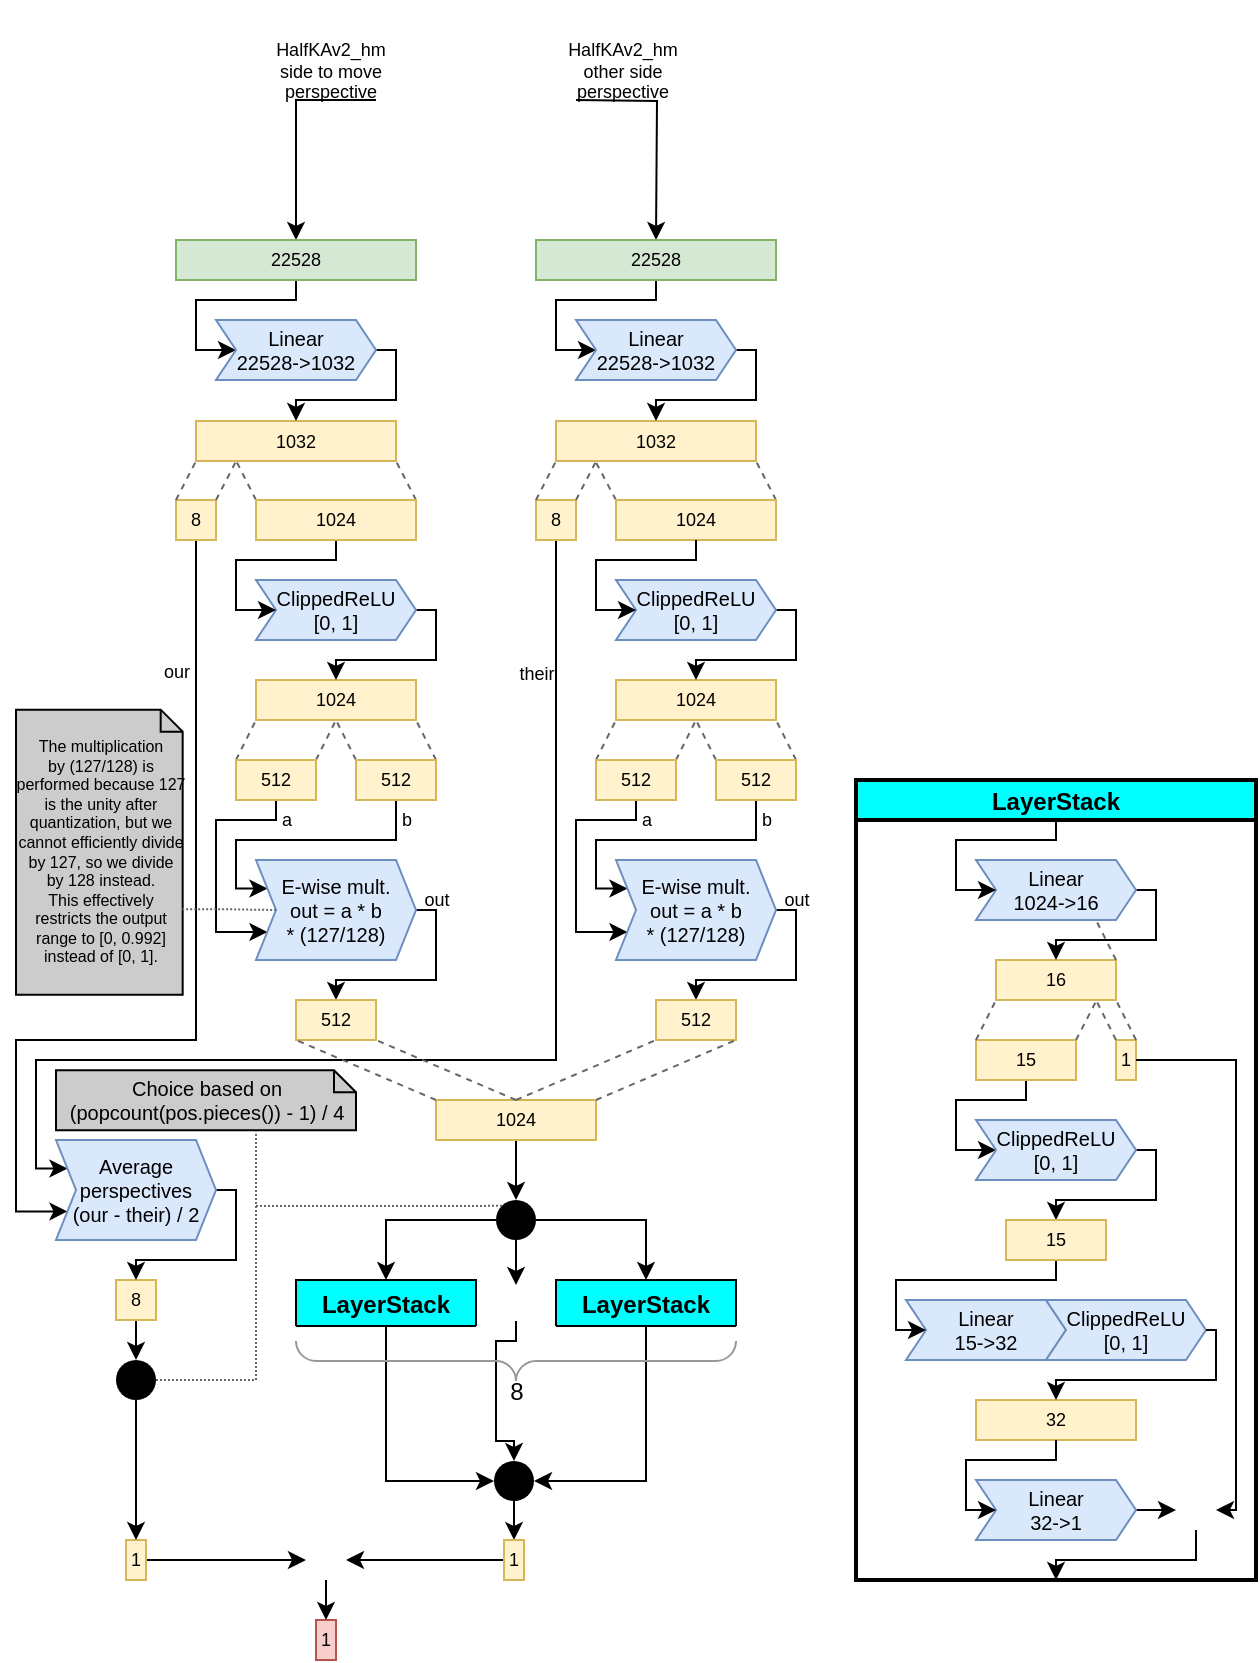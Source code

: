 <mxfile version="16.5.5" type="device"><diagram id="WEN0L9vgDvnMjeqGFGax" name="Page-1"><mxGraphModel dx="677" dy="362" grid="1" gridSize="10" guides="1" tooltips="1" connect="1" arrows="1" fold="1" page="1" pageScale="1" pageWidth="850" pageHeight="1100" math="0" shadow="0"><root><mxCell id="0"/><mxCell id="1" parent="0"/><mxCell id="uz10yLNLv4WFwoIeB_5W-53" value="&lt;br&gt;&lt;div style=&quot;font-size: 9px&quot;&gt;HalfKAv2&lt;font style=&quot;font-size: 9px&quot;&gt;_hm&lt;/font&gt;&lt;/div&gt;&lt;div style=&quot;font-size: 9px&quot;&gt;other side &lt;br style=&quot;font-size: 9px&quot;&gt;perspective&lt;br style=&quot;font-size: 9px&quot;&gt;&lt;/div&gt;" style="edgeStyle=orthogonalEdgeStyle;rounded=0;sketch=0;jumpStyle=none;orthogonalLoop=1;jettySize=auto;html=1;exitX=1;exitY=0.5;exitDx=0;exitDy=0;entryX=0.5;entryY=0;entryDx=0;entryDy=0;shadow=0;labelBackgroundColor=none;fontSize=9;strokeColor=#000000;" parent="1" edge="1"><mxGeometry x="-0.4" y="10" relative="1" as="geometry"><mxPoint x="-10" y="-10" as="offset"/><mxPoint x="450" y="160" as="sourcePoint"/><mxPoint x="490" y="230" as="targetPoint"/></mxGeometry></mxCell><mxCell id="uz10yLNLv4WFwoIeB_5W-54" value="&lt;br&gt;&lt;div style=&quot;font-size: 9px&quot;&gt;&lt;font style=&quot;font-size: 9px&quot;&gt;HalfKAv2_hm&lt;/font&gt;&lt;/div&gt;&lt;div style=&quot;font-size: 9px&quot;&gt;&lt;font style=&quot;font-size: 9px&quot;&gt;side to move&lt;br style=&quot;font-size: 9px&quot;&gt;&lt;/font&gt;&lt;/div&gt;&lt;div style=&quot;font-size: 9px&quot;&gt;&lt;font style=&quot;font-size: 9px&quot;&gt;perspective&lt;br style=&quot;font-size: 9px&quot;&gt;&lt;/font&gt;&lt;/div&gt;" style="edgeStyle=orthogonalEdgeStyle;rounded=0;sketch=0;jumpStyle=none;orthogonalLoop=1;jettySize=auto;html=1;exitX=0;exitY=0.5;exitDx=0;exitDy=0;entryX=0.5;entryY=0;entryDx=0;entryDy=0;shadow=0;labelBackgroundColor=none;fontSize=9;strokeColor=#000000;" parent="1" source="uz10yLNLv4WFwoIeB_5W-37" target="uz10yLNLv4WFwoIeB_5W-38" edge="1"><mxGeometry x="-0.4" y="-10" relative="1" as="geometry"><mxPoint x="10" y="-10" as="offset"/></mxGeometry></mxCell><mxCell id="uz10yLNLv4WFwoIeB_5W-37" value="" style="shape=image;html=1;verticalAlign=top;verticalLabelPosition=bottom;labelBackgroundColor=#ffffff;imageAspect=0;aspect=fixed;image=https://cdn1.iconfinder.com/data/icons/andriod-app/32/chessboard-128.png;rounded=0;shadow=0;glass=0;sketch=0;" parent="1" vertex="1"><mxGeometry x="350" y="110" width="100" height="100" as="geometry"/></mxCell><mxCell id="uz10yLNLv4WFwoIeB_5W-83" style="edgeStyle=orthogonalEdgeStyle;rounded=0;sketch=0;jumpStyle=none;jumpSize=5;orthogonalLoop=1;jettySize=auto;html=1;exitX=0.5;exitY=1;exitDx=0;exitDy=0;entryX=0;entryY=0.5;entryDx=0;entryDy=0;shadow=0;labelBackgroundColor=none;fontSize=9;strokeColor=#000000;strokeWidth=1;" parent="1" source="uz10yLNLv4WFwoIeB_5W-38" target="uz10yLNLv4WFwoIeB_5W-40" edge="1"><mxGeometry relative="1" as="geometry"><Array as="points"><mxPoint x="310" y="260"/><mxPoint x="260" y="260"/><mxPoint x="260" y="285"/></Array></mxGeometry></mxCell><mxCell id="uz10yLNLv4WFwoIeB_5W-38" value="22528" style="rounded=0;whiteSpace=wrap;html=1;shadow=0;glass=0;sketch=0;fontSize=9;align=center;fillColor=#d5e8d4;strokeColor=#82b366;" parent="1" vertex="1"><mxGeometry x="250" y="230" width="120" height="20" as="geometry"/></mxCell><mxCell id="uz10yLNLv4WFwoIeB_5W-79" style="edgeStyle=orthogonalEdgeStyle;rounded=0;sketch=0;jumpStyle=none;jumpSize=5;orthogonalLoop=1;jettySize=auto;html=1;exitX=0.5;exitY=1;exitDx=0;exitDy=0;entryX=0;entryY=0.5;entryDx=0;entryDy=0;shadow=0;labelBackgroundColor=none;fontSize=9;strokeColor=#000000;strokeWidth=1;" parent="1" source="uz10yLNLv4WFwoIeB_5W-39" target="uz10yLNLv4WFwoIeB_5W-41" edge="1"><mxGeometry relative="1" as="geometry"><Array as="points"><mxPoint x="490" y="260"/><mxPoint x="440" y="260"/><mxPoint x="440" y="285"/></Array></mxGeometry></mxCell><mxCell id="uz10yLNLv4WFwoIeB_5W-39" value="22528" style="rounded=0;whiteSpace=wrap;html=1;shadow=0;glass=0;sketch=0;fontSize=9;align=center;fillColor=#d5e8d4;strokeColor=#82b366;" parent="1" vertex="1"><mxGeometry x="430" y="230" width="120" height="20" as="geometry"/></mxCell><mxCell id="uz10yLNLv4WFwoIeB_5W-42" value="&lt;div&gt;1032&lt;/div&gt;" style="rounded=0;whiteSpace=wrap;html=1;shadow=0;glass=0;sketch=0;fontSize=9;align=center;fillColor=#fff2cc;strokeColor=#d6b656;" parent="1" vertex="1"><mxGeometry x="260" y="320.5" width="100" height="20" as="geometry"/></mxCell><mxCell id="uz10yLNLv4WFwoIeB_5W-267" style="edgeStyle=orthogonalEdgeStyle;rounded=0;sketch=0;jumpStyle=none;jumpSize=5;orthogonalLoop=1;jettySize=auto;html=1;exitX=0.5;exitY=1;exitDx=0;exitDy=0;entryX=0.5;entryY=0;entryDx=0;entryDy=0;shadow=0;labelBackgroundColor=none;fontSize=12;strokeColor=#000000;strokeWidth=1;" parent="1" source="uz10yLNLv4WFwoIeB_5W-46" target="uz10yLNLv4WFwoIeB_5W-170" edge="1"><mxGeometry relative="1" as="geometry"/></mxCell><mxCell id="uz10yLNLv4WFwoIeB_5W-46" value="1024" style="rounded=0;whiteSpace=wrap;html=1;shadow=0;glass=0;sketch=0;fontSize=9;align=center;fillColor=#fff2cc;strokeColor=#d6b656;" parent="1" vertex="1"><mxGeometry x="380" y="660" width="80" height="20" as="geometry"/></mxCell><mxCell id="uz10yLNLv4WFwoIeB_5W-48" value="1032" style="rounded=0;whiteSpace=wrap;html=1;shadow=0;glass=0;sketch=0;fontSize=9;align=center;fillColor=#fff2cc;strokeColor=#d6b656;" parent="1" vertex="1"><mxGeometry x="440" y="320.5" width="100" height="20" as="geometry"/></mxCell><mxCell id="uz10yLNLv4WFwoIeB_5W-51" value="1" style="rounded=0;whiteSpace=wrap;html=1;shadow=0;glass=0;sketch=0;fontSize=9;align=center;fillColor=#f8cecc;strokeColor=#b85450;" parent="1" vertex="1"><mxGeometry x="320" y="920" width="10" height="20" as="geometry"/></mxCell><mxCell id="uz10yLNLv4WFwoIeB_5W-77" style="edgeStyle=orthogonalEdgeStyle;rounded=0;sketch=0;jumpStyle=none;jumpSize=5;orthogonalLoop=1;jettySize=auto;html=1;exitX=1;exitY=0.5;exitDx=0;exitDy=0;entryX=0.5;entryY=0;entryDx=0;entryDy=0;shadow=0;labelBackgroundColor=none;fontSize=9;strokeColor=#000000;strokeWidth=1;" parent="1" source="uz10yLNLv4WFwoIeB_5W-40" target="uz10yLNLv4WFwoIeB_5W-42" edge="1"><mxGeometry relative="1" as="geometry"><mxPoint x="385" y="285" as="sourcePoint"/><Array as="points"><mxPoint x="360" y="285"/><mxPoint x="360" y="310"/><mxPoint x="310" y="310"/></Array></mxGeometry></mxCell><mxCell id="uz10yLNLv4WFwoIeB_5W-81" style="edgeStyle=orthogonalEdgeStyle;rounded=0;sketch=0;jumpStyle=none;jumpSize=5;orthogonalLoop=1;jettySize=auto;html=1;exitX=1;exitY=0.5;exitDx=0;exitDy=0;entryX=0.5;entryY=0;entryDx=0;entryDy=0;shadow=0;labelBackgroundColor=none;fontSize=9;strokeColor=#000000;strokeWidth=1;" parent="1" source="uz10yLNLv4WFwoIeB_5W-41" target="uz10yLNLv4WFwoIeB_5W-48" edge="1"><mxGeometry relative="1" as="geometry"><mxPoint x="565" y="285" as="sourcePoint"/><Array as="points"><mxPoint x="540" y="285"/><mxPoint x="540" y="310"/><mxPoint x="490" y="310"/></Array></mxGeometry></mxCell><mxCell id="uz10yLNLv4WFwoIeB_5W-40" value="&lt;div style=&quot;font-size: 10px&quot;&gt;Linear&lt;/div&gt;&lt;div style=&quot;font-size: 10px&quot;&gt;22528-&amp;gt;1032&lt;/div&gt;" style="shape=step;perimeter=stepPerimeter;whiteSpace=wrap;html=1;fixedSize=1;rounded=0;shadow=0;glass=0;sketch=0;fontSize=10;align=center;size=10;fillColor=#dae8fc;strokeColor=#6c8ebf;" parent="1" vertex="1"><mxGeometry x="270" y="270" width="80" height="30" as="geometry"/></mxCell><mxCell id="uz10yLNLv4WFwoIeB_5W-41" value="&lt;div style=&quot;font-size: 10px&quot;&gt;Linear&lt;/div&gt;&lt;div style=&quot;font-size: 10px&quot;&gt;22528-&amp;gt;1032&lt;/div&gt;" style="shape=step;perimeter=stepPerimeter;whiteSpace=wrap;html=1;fixedSize=1;rounded=0;shadow=0;glass=0;sketch=0;fontSize=10;align=center;size=10;fillColor=#dae8fc;strokeColor=#6c8ebf;" parent="1" vertex="1"><mxGeometry x="450" y="270" width="80" height="30" as="geometry"/></mxCell><mxCell id="uz10yLNLv4WFwoIeB_5W-111" value="1024" style="rounded=0;whiteSpace=wrap;html=1;shadow=0;glass=0;sketch=0;fontSize=9;align=center;fillColor=#fff2cc;strokeColor=#d6b656;" parent="1" vertex="1"><mxGeometry x="290" y="450" width="80" height="20" as="geometry"/></mxCell><mxCell id="uz10yLNLv4WFwoIeB_5W-128" value="our" style="edgeStyle=orthogonalEdgeStyle;rounded=0;sketch=0;jumpStyle=none;jumpSize=5;orthogonalLoop=1;jettySize=auto;html=1;exitX=0.5;exitY=1;exitDx=0;exitDy=0;shadow=0;labelBackgroundColor=none;fontSize=9;strokeColor=#000000;strokeWidth=1;entryX=0;entryY=0.75;entryDx=0;entryDy=0;" parent="1" source="uz10yLNLv4WFwoIeB_5W-112" target="uz10yLNLv4WFwoIeB_5W-125" edge="1"><mxGeometry x="-0.709" y="-10" relative="1" as="geometry"><mxPoint x="250" y="705" as="targetPoint"/><Array as="points"><mxPoint x="260" y="630"/><mxPoint x="170" y="630"/><mxPoint x="170" y="716"/></Array><mxPoint as="offset"/></mxGeometry></mxCell><mxCell id="uz10yLNLv4WFwoIeB_5W-112" value="8" style="rounded=0;whiteSpace=wrap;html=1;shadow=0;glass=0;sketch=0;fontSize=9;align=center;fillColor=#fff2cc;strokeColor=#d6b656;" parent="1" vertex="1"><mxGeometry x="250" y="360" width="20" height="20" as="geometry"/></mxCell><mxCell id="uz10yLNLv4WFwoIeB_5W-129" value="their" style="edgeStyle=orthogonalEdgeStyle;rounded=0;sketch=0;jumpStyle=none;jumpSize=5;orthogonalLoop=1;jettySize=auto;html=1;exitX=0.5;exitY=1;exitDx=0;exitDy=0;shadow=0;labelBackgroundColor=none;fontSize=9;strokeColor=#000000;strokeWidth=1;entryX=0;entryY=0.25;entryDx=0;entryDy=0;" parent="1" source="uz10yLNLv4WFwoIeB_5W-118" target="uz10yLNLv4WFwoIeB_5W-125" edge="1"><mxGeometry x="-0.774" y="-10" relative="1" as="geometry"><mxPoint x="250" y="700" as="targetPoint"/><Array as="points"><mxPoint x="440" y="640"/><mxPoint x="180" y="640"/><mxPoint x="180" y="694"/></Array><mxPoint as="offset"/></mxGeometry></mxCell><mxCell id="uz10yLNLv4WFwoIeB_5W-118" value="8" style="rounded=0;whiteSpace=wrap;html=1;shadow=0;glass=0;sketch=0;fontSize=9;align=center;fillColor=#fff2cc;strokeColor=#d6b656;" parent="1" vertex="1"><mxGeometry x="430" y="360" width="20" height="20" as="geometry"/></mxCell><mxCell id="uz10yLNLv4WFwoIeB_5W-442" style="edgeStyle=elbowEdgeStyle;rounded=0;sketch=0;jumpStyle=none;jumpSize=5;orthogonalLoop=1;jettySize=auto;html=1;exitX=0.5;exitY=1;exitDx=0;exitDy=0;entryX=0.5;entryY=0;entryDx=0;entryDy=0;shadow=0;labelBackgroundColor=none;fontFamily=Helvetica;fontSize=8;strokeColor=#000000;strokeWidth=1;" parent="1" source="uz10yLNLv4WFwoIeB_5W-123" target="uz10yLNLv4WFwoIeB_5W-440" edge="1"><mxGeometry relative="1" as="geometry"/></mxCell><mxCell id="uz10yLNLv4WFwoIeB_5W-123" value="8" style="rounded=0;whiteSpace=wrap;html=1;shadow=0;glass=0;sketch=0;fontSize=9;align=center;fillColor=#fff2cc;strokeColor=#d6b656;" parent="1" vertex="1"><mxGeometry x="220" y="750" width="20" height="20" as="geometry"/></mxCell><mxCell id="uz10yLNLv4WFwoIeB_5W-138" style="edgeStyle=orthogonalEdgeStyle;rounded=0;sketch=0;jumpStyle=none;jumpSize=5;orthogonalLoop=1;jettySize=auto;html=1;exitX=1;exitY=0.5;exitDx=0;exitDy=0;entryX=0.5;entryY=0;entryDx=0;entryDy=0;shadow=0;labelBackgroundColor=none;fontSize=9;strokeColor=#000000;strokeWidth=1;" parent="1" source="uz10yLNLv4WFwoIeB_5W-125" target="uz10yLNLv4WFwoIeB_5W-123" edge="1"><mxGeometry relative="1" as="geometry"><mxPoint x="342.5" y="705" as="sourcePoint"/><mxPoint x="303.01" y="751.6" as="targetPoint"/><Array as="points"><mxPoint x="280" y="705"/><mxPoint x="280" y="740"/><mxPoint x="230" y="740"/></Array></mxGeometry></mxCell><mxCell id="uz10yLNLv4WFwoIeB_5W-125" value="&lt;div&gt;Average perspectives&lt;/div&gt;&lt;div&gt;(our - their) / 2&lt;br&gt;&lt;/div&gt;" style="shape=step;perimeter=stepPerimeter;whiteSpace=wrap;html=1;fixedSize=1;rounded=0;shadow=0;glass=0;sketch=0;fontSize=10;align=center;size=10;fillColor=#dae8fc;strokeColor=#6c8ebf;" parent="1" vertex="1"><mxGeometry x="190" y="680" width="80" height="50" as="geometry"/></mxCell><mxCell id="uz10yLNLv4WFwoIeB_5W-130" value="" style="endArrow=none;dashed=1;html=1;shadow=0;labelBackgroundColor=none;fontSize=9;strokeColor=#666666;strokeWidth=1;entryX=0;entryY=1;entryDx=0;entryDy=0;exitX=0;exitY=0;exitDx=0;exitDy=0;fillColor=#f5f5f5;" parent="1" source="uz10yLNLv4WFwoIeB_5W-112" target="uz10yLNLv4WFwoIeB_5W-42" edge="1"><mxGeometry width="50" height="50" relative="1" as="geometry"><mxPoint x="435" y="400" as="sourcePoint"/><mxPoint x="350" y="350" as="targetPoint"/></mxGeometry></mxCell><mxCell id="uz10yLNLv4WFwoIeB_5W-131" value="" style="endArrow=none;dashed=1;html=1;shadow=0;labelBackgroundColor=none;fontSize=9;strokeColor=#666666;strokeWidth=1;entryX=0.201;entryY=0.999;entryDx=0;entryDy=0;fillColor=#f5f5f5;entryPerimeter=0;exitX=1;exitY=0;exitDx=0;exitDy=0;" parent="1" source="uz10yLNLv4WFwoIeB_5W-112" target="uz10yLNLv4WFwoIeB_5W-42" edge="1"><mxGeometry width="50" height="50" relative="1" as="geometry"><mxPoint x="290" y="360" as="sourcePoint"/><mxPoint x="295" y="340" as="targetPoint"/></mxGeometry></mxCell><mxCell id="uz10yLNLv4WFwoIeB_5W-132" value="" style="endArrow=none;dashed=1;html=1;shadow=0;labelBackgroundColor=none;fontSize=9;strokeColor=#666666;strokeWidth=1;entryX=0.201;entryY=0.999;entryDx=0;entryDy=0;exitX=0;exitY=0;exitDx=0;exitDy=0;fillColor=#f5f5f5;entryPerimeter=0;" parent="1" source="AoxCbPdnyeFcib-0XHXX-18" target="uz10yLNLv4WFwoIeB_5W-42" edge="1"><mxGeometry width="50" height="50" relative="1" as="geometry"><mxPoint x="300" y="360" as="sourcePoint"/><mxPoint x="305" y="340" as="targetPoint"/></mxGeometry></mxCell><mxCell id="uz10yLNLv4WFwoIeB_5W-133" value="" style="endArrow=none;dashed=1;html=1;shadow=0;labelBackgroundColor=none;fontSize=9;strokeColor=#666666;strokeWidth=1;entryX=1;entryY=1;entryDx=0;entryDy=0;exitX=1;exitY=0;exitDx=0;exitDy=0;fillColor=#f5f5f5;startArrow=none;" parent="1" source="AoxCbPdnyeFcib-0XHXX-18" target="uz10yLNLv4WFwoIeB_5W-42" edge="1"><mxGeometry width="50" height="50" relative="1" as="geometry"><mxPoint x="349.97" y="360" as="sourcePoint"/><mxPoint x="345.02" y="339.98" as="targetPoint"/></mxGeometry></mxCell><mxCell id="uz10yLNLv4WFwoIeB_5W-134" value="" style="endArrow=none;dashed=1;html=1;shadow=0;labelBackgroundColor=none;fontSize=9;strokeColor=#666666;strokeWidth=1;entryX=0;entryY=1;entryDx=0;entryDy=0;exitX=0;exitY=0;exitDx=0;exitDy=0;fillColor=#f5f5f5;" parent="1" source="uz10yLNLv4WFwoIeB_5W-118" target="uz10yLNLv4WFwoIeB_5W-48" edge="1"><mxGeometry width="50" height="50" relative="1" as="geometry"><mxPoint x="460" y="360.02" as="sourcePoint"/><mxPoint x="465" y="340.02" as="targetPoint"/></mxGeometry></mxCell><mxCell id="uz10yLNLv4WFwoIeB_5W-135" value="" style="endArrow=none;dashed=1;html=1;shadow=0;labelBackgroundColor=none;fontSize=9;strokeColor=#666666;strokeWidth=1;entryX=0.201;entryY=0.999;entryDx=0;entryDy=0;fillColor=#f5f5f5;entryPerimeter=0;exitX=1;exitY=0;exitDx=0;exitDy=0;" parent="1" source="uz10yLNLv4WFwoIeB_5W-118" target="uz10yLNLv4WFwoIeB_5W-48" edge="1"><mxGeometry width="50" height="50" relative="1" as="geometry"><mxPoint x="470" y="360.02" as="sourcePoint"/><mxPoint x="475.05" y="340" as="targetPoint"/></mxGeometry></mxCell><mxCell id="uz10yLNLv4WFwoIeB_5W-136" value="" style="endArrow=none;dashed=1;html=1;shadow=0;labelBackgroundColor=none;fontSize=9;strokeColor=#666666;strokeWidth=1;entryX=0.196;entryY=0.999;entryDx=0;entryDy=0;exitX=0;exitY=0;exitDx=0;exitDy=0;fillColor=#f5f5f5;entryPerimeter=0;" parent="1" source="AoxCbPdnyeFcib-0XHXX-20" target="uz10yLNLv4WFwoIeB_5W-48" edge="1"><mxGeometry width="50" height="50" relative="1" as="geometry"><mxPoint x="470" y="360" as="sourcePoint"/><mxPoint x="475.05" y="340" as="targetPoint"/></mxGeometry></mxCell><mxCell id="uz10yLNLv4WFwoIeB_5W-137" value="" style="endArrow=none;dashed=1;html=1;shadow=0;labelBackgroundColor=none;fontSize=9;strokeColor=#666666;strokeWidth=1;entryX=1;entryY=1;entryDx=0;entryDy=0;fillColor=#f5f5f5;exitX=1;exitY=0;exitDx=0;exitDy=0;" parent="1" source="AoxCbPdnyeFcib-0XHXX-20" target="uz10yLNLv4WFwoIeB_5W-48" edge="1"><mxGeometry width="50" height="50" relative="1" as="geometry"><mxPoint x="550" y="360" as="sourcePoint"/><mxPoint x="515" y="340.02" as="targetPoint"/></mxGeometry></mxCell><mxCell id="uz10yLNLv4WFwoIeB_5W-145" style="edgeStyle=orthogonalEdgeStyle;rounded=0;sketch=0;jumpStyle=none;jumpSize=5;orthogonalLoop=1;jettySize=auto;html=1;entryX=0.5;entryY=0;entryDx=0;entryDy=0;shadow=0;labelBackgroundColor=none;fontSize=9;strokeColor=#000000;strokeWidth=1;exitX=0.5;exitY=1;exitDx=0;exitDy=0;" parent="1" source="uz10yLNLv4WFwoIeB_5W-456" target="uz10yLNLv4WFwoIeB_5W-51" edge="1"><mxGeometry relative="1" as="geometry"><mxPoint x="325" y="900" as="sourcePoint"/></mxGeometry></mxCell><mxCell id="uz10yLNLv4WFwoIeB_5W-425" style="edgeStyle=orthogonalEdgeStyle;rounded=0;sketch=0;jumpStyle=none;jumpSize=5;orthogonalLoop=1;jettySize=auto;html=1;exitX=0;exitY=0.5;exitDx=0;exitDy=0;entryX=0.5;entryY=0;entryDx=0;entryDy=0;shadow=0;labelBackgroundColor=none;fontSize=12;strokeColor=#000000;strokeWidth=1;" parent="1" source="uz10yLNLv4WFwoIeB_5W-170" target="uz10yLNLv4WFwoIeB_5W-271" edge="1"><mxGeometry relative="1" as="geometry"/></mxCell><mxCell id="uz10yLNLv4WFwoIeB_5W-426" style="edgeStyle=orthogonalEdgeStyle;rounded=0;sketch=0;jumpStyle=none;jumpSize=5;orthogonalLoop=1;jettySize=auto;html=1;exitX=1;exitY=0.5;exitDx=0;exitDy=0;entryX=0.5;entryY=0;entryDx=0;entryDy=0;shadow=0;labelBackgroundColor=none;fontSize=12;strokeColor=#000000;strokeWidth=1;" parent="1" source="uz10yLNLv4WFwoIeB_5W-170" target="uz10yLNLv4WFwoIeB_5W-367" edge="1"><mxGeometry relative="1" as="geometry"/></mxCell><mxCell id="uz10yLNLv4WFwoIeB_5W-427" style="edgeStyle=orthogonalEdgeStyle;rounded=0;sketch=0;jumpStyle=none;jumpSize=5;orthogonalLoop=1;jettySize=auto;html=1;exitX=0.5;exitY=1;exitDx=0;exitDy=0;entryX=0;entryY=0.5;entryDx=0;entryDy=0;shadow=0;labelBackgroundColor=none;fontSize=12;strokeColor=#000000;strokeWidth=1;" parent="1" source="uz10yLNLv4WFwoIeB_5W-170" target="uz10yLNLv4WFwoIeB_5W-424" edge="1"><mxGeometry relative="1" as="geometry"/></mxCell><mxCell id="uz10yLNLv4WFwoIeB_5W-170" value="" style="ellipse;fillColor=#000000;strokeColor=none;rounded=0;shadow=0;glass=0;labelBackgroundColor=none;sketch=0;fontSize=12;align=center;html=0;" parent="1" vertex="1"><mxGeometry x="410" y="710" width="20" height="20" as="geometry"/></mxCell><mxCell id="uz10yLNLv4WFwoIeB_5W-432" style="edgeStyle=orthogonalEdgeStyle;rounded=0;sketch=0;jumpStyle=none;jumpSize=5;orthogonalLoop=1;jettySize=auto;html=1;exitX=0.5;exitY=1;exitDx=0;exitDy=0;entryX=0;entryY=0.5;entryDx=0;entryDy=0;shadow=0;labelBackgroundColor=none;fontSize=12;strokeColor=#000000;strokeWidth=1;" parent="1" source="uz10yLNLv4WFwoIeB_5W-271" target="uz10yLNLv4WFwoIeB_5W-423" edge="1"><mxGeometry relative="1" as="geometry"/></mxCell><mxCell id="uz10yLNLv4WFwoIeB_5W-271" value="LayerStack" style="swimlane;rounded=0;shadow=0;glass=0;sketch=0;fontSize=12;gradientColor=none;align=center;labelBackgroundColor=none;labelBorderColor=none;fillColor=#00FFFF;" parent="1" vertex="1" collapsed="1"><mxGeometry x="310" y="750" width="90" height="23" as="geometry"><mxRectangle x="310" y="750" width="200" height="270" as="alternateBounds"/></mxGeometry></mxCell><mxCell id="uz10yLNLv4WFwoIeB_5W-272" value="32" style="rounded=0;whiteSpace=wrap;html=1;shadow=0;glass=0;sketch=0;fontSize=9;align=center;fillColor=#fff2cc;strokeColor=#d6b656;" parent="uz10yLNLv4WFwoIeB_5W-271" vertex="1"><mxGeometry x="89.97" y="90" width="20" height="20" as="geometry"/></mxCell><mxCell id="uz10yLNLv4WFwoIeB_5W-273" value="32" style="rounded=0;whiteSpace=wrap;html=1;shadow=0;glass=0;sketch=0;fontSize=9;align=center;fillColor=#fff2cc;strokeColor=#d6b656;" parent="uz10yLNLv4WFwoIeB_5W-271" vertex="1"><mxGeometry x="89.97" y="180" width="20" height="20" as="geometry"/></mxCell><mxCell id="uz10yLNLv4WFwoIeB_5W-274" style="edgeStyle=orthogonalEdgeStyle;rounded=0;sketch=0;jumpStyle=none;jumpSize=5;orthogonalLoop=1;jettySize=auto;html=1;exitX=1;exitY=0.5;exitDx=0;exitDy=0;shadow=0;labelBackgroundColor=none;fontSize=12;strokeColor=#000000;strokeWidth=1;" parent="uz10yLNLv4WFwoIeB_5W-271" source="uz10yLNLv4WFwoIeB_5W-275" edge="1"><mxGeometry relative="1" as="geometry"><mxPoint x="100" y="270" as="targetPoint"/><Array as="points"><mxPoint x="160" y="235"/><mxPoint x="160" y="260"/></Array></mxGeometry></mxCell><mxCell id="uz10yLNLv4WFwoIeB_5W-275" value="&lt;div style=&quot;font-size: 10px&quot;&gt;Linear&lt;/div&gt;&lt;div style=&quot;font-size: 10px&quot;&gt;32-&amp;gt;1&lt;br style=&quot;font-size: 10px&quot;&gt;&lt;/div&gt;" style="shape=step;perimeter=stepPerimeter;whiteSpace=wrap;html=1;fixedSize=1;rounded=0;shadow=0;glass=0;sketch=0;fontSize=10;align=center;size=10;fillColor=#dae8fc;strokeColor=#6c8ebf;" parent="uz10yLNLv4WFwoIeB_5W-271" vertex="1"><mxGeometry x="59.97" y="220" width="80" height="30" as="geometry"/></mxCell><mxCell id="uz10yLNLv4WFwoIeB_5W-276" style="edgeStyle=orthogonalEdgeStyle;rounded=0;sketch=0;jumpStyle=none;jumpSize=5;orthogonalLoop=1;jettySize=auto;html=1;exitX=0.5;exitY=1;exitDx=0;exitDy=0;entryX=0;entryY=0.5;entryDx=0;entryDy=0;shadow=0;labelBackgroundColor=none;fontSize=9;strokeColor=#000000;strokeWidth=1;" parent="uz10yLNLv4WFwoIeB_5W-271" source="uz10yLNLv4WFwoIeB_5W-273" target="uz10yLNLv4WFwoIeB_5W-275" edge="1"><mxGeometry relative="1" as="geometry"><mxPoint x="-455.03" y="-425" as="sourcePoint"/><mxPoint x="-485.03" y="-390" as="targetPoint"/><Array as="points"><mxPoint x="99.97" y="210"/><mxPoint x="54.97" y="210"/><mxPoint x="54.97" y="235"/></Array></mxGeometry></mxCell><mxCell id="uz10yLNLv4WFwoIeB_5W-277" value="" style="group" parent="uz10yLNLv4WFwoIeB_5W-271" vertex="1" connectable="0"><mxGeometry x="24.97" y="40" width="150" height="30" as="geometry"/></mxCell><mxCell id="uz10yLNLv4WFwoIeB_5W-278" value="&lt;div style=&quot;font-size: 10px&quot;&gt;Linear&lt;/div&gt;&lt;div style=&quot;font-size: 10px&quot;&gt;512-&amp;gt;32&lt;br style=&quot;font-size: 10px&quot;&gt;&lt;/div&gt;" style="shape=step;perimeter=stepPerimeter;whiteSpace=wrap;html=1;fixedSize=1;rounded=0;shadow=0;glass=0;sketch=0;fontSize=10;align=center;size=10;fillColor=#dae8fc;strokeColor=#6c8ebf;" parent="uz10yLNLv4WFwoIeB_5W-277" vertex="1"><mxGeometry width="80" height="30" as="geometry"/></mxCell><mxCell id="uz10yLNLv4WFwoIeB_5W-279" value="ClippedReLU&lt;br&gt;[0, 1]" style="shape=step;perimeter=stepPerimeter;whiteSpace=wrap;html=1;fixedSize=1;rounded=0;shadow=0;glass=0;sketch=0;fontSize=10;align=center;size=10;fillColor=#dae8fc;strokeColor=#6c8ebf;" parent="uz10yLNLv4WFwoIeB_5W-277" vertex="1"><mxGeometry x="70" width="80" height="30" as="geometry"/></mxCell><mxCell id="uz10yLNLv4WFwoIeB_5W-280" style="edgeStyle=orthogonalEdgeStyle;rounded=0;sketch=0;jumpStyle=none;jumpSize=5;orthogonalLoop=1;jettySize=auto;html=1;exitX=1;exitY=0.5;exitDx=0;exitDy=0;shadow=0;labelBackgroundColor=none;fontSize=9;strokeColor=#000000;strokeWidth=1;entryX=0.5;entryY=0;entryDx=0;entryDy=0;" parent="uz10yLNLv4WFwoIeB_5W-271" source="uz10yLNLv4WFwoIeB_5W-279" target="uz10yLNLv4WFwoIeB_5W-272" edge="1"><mxGeometry relative="1" as="geometry"><mxPoint x="-410.03" y="-535" as="targetPoint"/><Array as="points"><mxPoint x="179.97" y="55"/><mxPoint x="179.97" y="80"/><mxPoint x="99.97" y="80"/></Array></mxGeometry></mxCell><mxCell id="uz10yLNLv4WFwoIeB_5W-281" value="" style="group" parent="uz10yLNLv4WFwoIeB_5W-271" vertex="1" connectable="0"><mxGeometry x="24.97" y="130" width="150" height="30" as="geometry"/></mxCell><mxCell id="uz10yLNLv4WFwoIeB_5W-282" value="&lt;div style=&quot;font-size: 10px&quot;&gt;Linear&lt;/div&gt;&lt;div style=&quot;font-size: 10px&quot;&gt;32-&amp;gt;32&lt;br style=&quot;font-size: 10px&quot;&gt;&lt;/div&gt;" style="shape=step;perimeter=stepPerimeter;whiteSpace=wrap;html=1;fixedSize=1;rounded=0;shadow=0;glass=0;sketch=0;fontSize=10;align=center;size=10;fillColor=#dae8fc;strokeColor=#6c8ebf;" parent="uz10yLNLv4WFwoIeB_5W-281" vertex="1"><mxGeometry width="80" height="30" as="geometry"/></mxCell><mxCell id="uz10yLNLv4WFwoIeB_5W-283" value="ClippedReLU&lt;br&gt;[0, 1]" style="shape=step;perimeter=stepPerimeter;whiteSpace=wrap;html=1;fixedSize=1;rounded=0;shadow=0;glass=0;sketch=0;fontSize=10;align=center;size=10;fillColor=#dae8fc;strokeColor=#6c8ebf;" parent="uz10yLNLv4WFwoIeB_5W-281" vertex="1"><mxGeometry x="70" width="80" height="30" as="geometry"/></mxCell><mxCell id="uz10yLNLv4WFwoIeB_5W-284" style="edgeStyle=orthogonalEdgeStyle;rounded=0;sketch=0;jumpStyle=none;jumpSize=5;orthogonalLoop=1;jettySize=auto;html=1;exitX=0.5;exitY=1;exitDx=0;exitDy=0;entryX=0;entryY=0.5;entryDx=0;entryDy=0;shadow=0;labelBackgroundColor=none;fontSize=9;strokeColor=#000000;strokeWidth=1;" parent="uz10yLNLv4WFwoIeB_5W-271" source="uz10yLNLv4WFwoIeB_5W-272" target="uz10yLNLv4WFwoIeB_5W-282" edge="1"><mxGeometry relative="1" as="geometry"><Array as="points"><mxPoint x="99.97" y="120"/><mxPoint x="19.97" y="120"/><mxPoint x="19.97" y="145"/></Array></mxGeometry></mxCell><mxCell id="uz10yLNLv4WFwoIeB_5W-285" style="edgeStyle=orthogonalEdgeStyle;rounded=0;sketch=0;jumpStyle=none;jumpSize=5;orthogonalLoop=1;jettySize=auto;html=1;exitX=1;exitY=0.5;exitDx=0;exitDy=0;entryX=0.5;entryY=0;entryDx=0;entryDy=0;shadow=0;labelBackgroundColor=none;fontSize=9;strokeColor=#000000;strokeWidth=1;" parent="uz10yLNLv4WFwoIeB_5W-271" source="uz10yLNLv4WFwoIeB_5W-283" target="uz10yLNLv4WFwoIeB_5W-273" edge="1"><mxGeometry relative="1" as="geometry"><Array as="points"><mxPoint x="179.97" y="145"/><mxPoint x="179.97" y="170"/><mxPoint x="99.97" y="170"/></Array></mxGeometry></mxCell><mxCell id="uz10yLNLv4WFwoIeB_5W-286" style="edgeStyle=orthogonalEdgeStyle;rounded=0;sketch=0;jumpStyle=none;jumpSize=5;orthogonalLoop=1;jettySize=auto;html=1;entryX=0;entryY=0.5;entryDx=0;entryDy=0;shadow=0;labelBackgroundColor=none;fontSize=12;strokeColor=#000000;strokeWidth=1;exitX=0.501;exitY=0.084;exitDx=0;exitDy=0;exitPerimeter=0;" parent="uz10yLNLv4WFwoIeB_5W-271" source="uz10yLNLv4WFwoIeB_5W-271" target="uz10yLNLv4WFwoIeB_5W-278" edge="1"><mxGeometry relative="1" as="geometry"><mxPoint x="120" y="30" as="sourcePoint"/><Array as="points"><mxPoint x="100" y="30"/><mxPoint x="20" y="30"/><mxPoint x="20" y="55"/></Array></mxGeometry></mxCell><mxCell id="uz10yLNLv4WFwoIeB_5W-431" style="edgeStyle=orthogonalEdgeStyle;rounded=0;sketch=0;jumpStyle=none;jumpSize=5;orthogonalLoop=1;jettySize=auto;html=1;exitX=0.5;exitY=1;exitDx=0;exitDy=0;entryX=1;entryY=0.5;entryDx=0;entryDy=0;shadow=0;labelBackgroundColor=none;fontSize=12;strokeColor=#000000;strokeWidth=1;" parent="1" source="uz10yLNLv4WFwoIeB_5W-367" target="uz10yLNLv4WFwoIeB_5W-423" edge="1"><mxGeometry relative="1" as="geometry"/></mxCell><mxCell id="uz10yLNLv4WFwoIeB_5W-367" value="LayerStack" style="swimlane;rounded=0;shadow=0;glass=0;sketch=0;fontSize=12;gradientColor=none;align=center;labelBackgroundColor=none;labelBorderColor=none;fillColor=#00FFFF;" parent="1" vertex="1" collapsed="1"><mxGeometry x="440" y="750" width="90" height="23" as="geometry"><mxRectangle x="560" y="740" width="200" height="270" as="alternateBounds"/></mxGeometry></mxCell><mxCell id="uz10yLNLv4WFwoIeB_5W-368" value="32" style="rounded=0;whiteSpace=wrap;html=1;shadow=0;glass=0;sketch=0;fontSize=9;align=center;fillColor=#fff2cc;strokeColor=#d6b656;" parent="uz10yLNLv4WFwoIeB_5W-367" vertex="1"><mxGeometry x="89.97" y="90" width="20" height="20" as="geometry"/></mxCell><mxCell id="uz10yLNLv4WFwoIeB_5W-369" value="32" style="rounded=0;whiteSpace=wrap;html=1;shadow=0;glass=0;sketch=0;fontSize=9;align=center;fillColor=#fff2cc;strokeColor=#d6b656;" parent="uz10yLNLv4WFwoIeB_5W-367" vertex="1"><mxGeometry x="89.97" y="180" width="20" height="20" as="geometry"/></mxCell><mxCell id="uz10yLNLv4WFwoIeB_5W-370" style="edgeStyle=orthogonalEdgeStyle;rounded=0;sketch=0;jumpStyle=none;jumpSize=5;orthogonalLoop=1;jettySize=auto;html=1;exitX=1;exitY=0.5;exitDx=0;exitDy=0;shadow=0;labelBackgroundColor=none;fontSize=12;strokeColor=#000000;strokeWidth=1;" parent="uz10yLNLv4WFwoIeB_5W-367" source="uz10yLNLv4WFwoIeB_5W-371" edge="1"><mxGeometry relative="1" as="geometry"><mxPoint x="100" y="270" as="targetPoint"/><Array as="points"><mxPoint x="160" y="235"/><mxPoint x="160" y="260"/></Array></mxGeometry></mxCell><mxCell id="uz10yLNLv4WFwoIeB_5W-371" value="&lt;div style=&quot;font-size: 10px&quot;&gt;Linear&lt;/div&gt;&lt;div style=&quot;font-size: 10px&quot;&gt;32-&amp;gt;1&lt;br style=&quot;font-size: 10px&quot;&gt;&lt;/div&gt;" style="shape=step;perimeter=stepPerimeter;whiteSpace=wrap;html=1;fixedSize=1;rounded=0;shadow=0;glass=0;sketch=0;fontSize=10;align=center;size=10;fillColor=#dae8fc;strokeColor=#6c8ebf;" parent="uz10yLNLv4WFwoIeB_5W-367" vertex="1"><mxGeometry x="59.97" y="220" width="80" height="30" as="geometry"/></mxCell><mxCell id="uz10yLNLv4WFwoIeB_5W-372" style="edgeStyle=orthogonalEdgeStyle;rounded=0;sketch=0;jumpStyle=none;jumpSize=5;orthogonalLoop=1;jettySize=auto;html=1;exitX=0.5;exitY=1;exitDx=0;exitDy=0;entryX=0;entryY=0.5;entryDx=0;entryDy=0;shadow=0;labelBackgroundColor=none;fontSize=9;strokeColor=#000000;strokeWidth=1;" parent="uz10yLNLv4WFwoIeB_5W-367" source="uz10yLNLv4WFwoIeB_5W-369" target="uz10yLNLv4WFwoIeB_5W-371" edge="1"><mxGeometry relative="1" as="geometry"><mxPoint x="-455.03" y="-425" as="sourcePoint"/><mxPoint x="-485.03" y="-390" as="targetPoint"/><Array as="points"><mxPoint x="99.97" y="210"/><mxPoint x="54.97" y="210"/><mxPoint x="54.97" y="235"/></Array></mxGeometry></mxCell><mxCell id="uz10yLNLv4WFwoIeB_5W-373" value="" style="group" parent="uz10yLNLv4WFwoIeB_5W-367" vertex="1" connectable="0"><mxGeometry x="24.97" y="40" width="150" height="30" as="geometry"/></mxCell><mxCell id="uz10yLNLv4WFwoIeB_5W-374" value="&lt;div style=&quot;font-size: 10px&quot;&gt;Linear&lt;/div&gt;&lt;div style=&quot;font-size: 10px&quot;&gt;512-&amp;gt;32&lt;br style=&quot;font-size: 10px&quot;&gt;&lt;/div&gt;" style="shape=step;perimeter=stepPerimeter;whiteSpace=wrap;html=1;fixedSize=1;rounded=0;shadow=0;glass=0;sketch=0;fontSize=10;align=center;size=10;fillColor=#dae8fc;strokeColor=#6c8ebf;" parent="uz10yLNLv4WFwoIeB_5W-373" vertex="1"><mxGeometry width="80" height="30" as="geometry"/></mxCell><mxCell id="uz10yLNLv4WFwoIeB_5W-375" value="ClippedReLU&lt;br&gt;[0, 1]" style="shape=step;perimeter=stepPerimeter;whiteSpace=wrap;html=1;fixedSize=1;rounded=0;shadow=0;glass=0;sketch=0;fontSize=10;align=center;size=10;fillColor=#dae8fc;strokeColor=#6c8ebf;" parent="uz10yLNLv4WFwoIeB_5W-373" vertex="1"><mxGeometry x="70" width="80" height="30" as="geometry"/></mxCell><mxCell id="uz10yLNLv4WFwoIeB_5W-376" style="edgeStyle=orthogonalEdgeStyle;rounded=0;sketch=0;jumpStyle=none;jumpSize=5;orthogonalLoop=1;jettySize=auto;html=1;exitX=1;exitY=0.5;exitDx=0;exitDy=0;shadow=0;labelBackgroundColor=none;fontSize=9;strokeColor=#000000;strokeWidth=1;entryX=0.5;entryY=0;entryDx=0;entryDy=0;" parent="uz10yLNLv4WFwoIeB_5W-367" source="uz10yLNLv4WFwoIeB_5W-375" target="uz10yLNLv4WFwoIeB_5W-368" edge="1"><mxGeometry relative="1" as="geometry"><mxPoint x="-410.03" y="-535" as="targetPoint"/><Array as="points"><mxPoint x="179.97" y="55"/><mxPoint x="179.97" y="80"/><mxPoint x="99.97" y="80"/></Array></mxGeometry></mxCell><mxCell id="uz10yLNLv4WFwoIeB_5W-377" value="" style="group" parent="uz10yLNLv4WFwoIeB_5W-367" vertex="1" connectable="0"><mxGeometry x="24.97" y="130" width="150" height="30" as="geometry"/></mxCell><mxCell id="uz10yLNLv4WFwoIeB_5W-378" value="&lt;div style=&quot;font-size: 10px&quot;&gt;Linear&lt;/div&gt;&lt;div style=&quot;font-size: 10px&quot;&gt;32-&amp;gt;32&lt;br style=&quot;font-size: 10px&quot;&gt;&lt;/div&gt;" style="shape=step;perimeter=stepPerimeter;whiteSpace=wrap;html=1;fixedSize=1;rounded=0;shadow=0;glass=0;sketch=0;fontSize=10;align=center;size=10;fillColor=#dae8fc;strokeColor=#6c8ebf;" parent="uz10yLNLv4WFwoIeB_5W-377" vertex="1"><mxGeometry width="80" height="30" as="geometry"/></mxCell><mxCell id="uz10yLNLv4WFwoIeB_5W-379" value="ClippedReLU&lt;br&gt;[0, 1]" style="shape=step;perimeter=stepPerimeter;whiteSpace=wrap;html=1;fixedSize=1;rounded=0;shadow=0;glass=0;sketch=0;fontSize=10;align=center;size=10;fillColor=#dae8fc;strokeColor=#6c8ebf;" parent="uz10yLNLv4WFwoIeB_5W-377" vertex="1"><mxGeometry x="70" width="80" height="30" as="geometry"/></mxCell><mxCell id="uz10yLNLv4WFwoIeB_5W-380" style="edgeStyle=orthogonalEdgeStyle;rounded=0;sketch=0;jumpStyle=none;jumpSize=5;orthogonalLoop=1;jettySize=auto;html=1;exitX=0.5;exitY=1;exitDx=0;exitDy=0;entryX=0;entryY=0.5;entryDx=0;entryDy=0;shadow=0;labelBackgroundColor=none;fontSize=9;strokeColor=#000000;strokeWidth=1;" parent="uz10yLNLv4WFwoIeB_5W-367" source="uz10yLNLv4WFwoIeB_5W-368" target="uz10yLNLv4WFwoIeB_5W-378" edge="1"><mxGeometry relative="1" as="geometry"><Array as="points"><mxPoint x="99.97" y="120"/><mxPoint x="19.97" y="120"/><mxPoint x="19.97" y="145"/></Array></mxGeometry></mxCell><mxCell id="uz10yLNLv4WFwoIeB_5W-381" style="edgeStyle=orthogonalEdgeStyle;rounded=0;sketch=0;jumpStyle=none;jumpSize=5;orthogonalLoop=1;jettySize=auto;html=1;exitX=1;exitY=0.5;exitDx=0;exitDy=0;entryX=0.5;entryY=0;entryDx=0;entryDy=0;shadow=0;labelBackgroundColor=none;fontSize=9;strokeColor=#000000;strokeWidth=1;" parent="uz10yLNLv4WFwoIeB_5W-367" source="uz10yLNLv4WFwoIeB_5W-379" target="uz10yLNLv4WFwoIeB_5W-369" edge="1"><mxGeometry relative="1" as="geometry"><Array as="points"><mxPoint x="179.97" y="145"/><mxPoint x="179.97" y="170"/><mxPoint x="99.97" y="170"/></Array></mxGeometry></mxCell><mxCell id="uz10yLNLv4WFwoIeB_5W-382" style="edgeStyle=orthogonalEdgeStyle;rounded=0;sketch=0;jumpStyle=none;jumpSize=5;orthogonalLoop=1;jettySize=auto;html=1;entryX=0;entryY=0.5;entryDx=0;entryDy=0;shadow=0;labelBackgroundColor=none;fontSize=12;strokeColor=#000000;strokeWidth=1;exitX=0.501;exitY=0.084;exitDx=0;exitDy=0;exitPerimeter=0;" parent="uz10yLNLv4WFwoIeB_5W-367" source="uz10yLNLv4WFwoIeB_5W-367" target="uz10yLNLv4WFwoIeB_5W-374" edge="1"><mxGeometry relative="1" as="geometry"><mxPoint x="120" y="30" as="sourcePoint"/><Array as="points"><mxPoint x="100" y="30"/><mxPoint x="20" y="30"/><mxPoint x="20" y="55"/></Array></mxGeometry></mxCell><mxCell id="uz10yLNLv4WFwoIeB_5W-459" style="edgeStyle=elbowEdgeStyle;rounded=0;sketch=0;jumpStyle=none;jumpSize=5;orthogonalLoop=1;jettySize=auto;html=1;exitX=0.5;exitY=1;exitDx=0;exitDy=0;entryX=0.5;entryY=0;entryDx=0;entryDy=0;shadow=0;labelBackgroundColor=none;fontFamily=Helvetica;fontSize=8;endArrow=classic;endFill=1;strokeColor=#000000;strokeWidth=1;" parent="1" source="uz10yLNLv4WFwoIeB_5W-423" target="uz10yLNLv4WFwoIeB_5W-445" edge="1"><mxGeometry relative="1" as="geometry"/></mxCell><mxCell id="uz10yLNLv4WFwoIeB_5W-423" value="" style="ellipse;fillColor=#000000;strokeColor=none;rounded=0;shadow=0;glass=0;labelBackgroundColor=none;sketch=0;fontSize=12;align=center;html=0;" parent="1" vertex="1"><mxGeometry x="409" y="840.5" width="20" height="20" as="geometry"/></mxCell><mxCell id="uz10yLNLv4WFwoIeB_5W-430" style="edgeStyle=orthogonalEdgeStyle;rounded=0;sketch=0;jumpStyle=none;jumpSize=5;orthogonalLoop=1;jettySize=auto;html=1;exitX=1;exitY=0.5;exitDx=0;exitDy=0;entryX=0.5;entryY=0;entryDx=0;entryDy=0;shadow=0;labelBackgroundColor=none;fontSize=12;strokeColor=#000000;strokeWidth=1;" parent="1" source="uz10yLNLv4WFwoIeB_5W-424" target="uz10yLNLv4WFwoIeB_5W-423" edge="1"><mxGeometry relative="1" as="geometry"><Array as="points"><mxPoint x="420" y="780.5"/><mxPoint x="410" y="780.5"/><mxPoint x="410" y="830.5"/><mxPoint x="419" y="830.5"/></Array></mxGeometry></mxCell><mxCell id="uz10yLNLv4WFwoIeB_5W-424" value="" style="shape=image;html=1;verticalAlign=top;verticalLabelPosition=bottom;labelBackgroundColor=#ffffff;imageAspect=0;aspect=fixed;image=https://cdn0.iconfinder.com/data/icons/very-basic-android-l-lollipop-icon-pack/24/menu2-128.png;rounded=0;shadow=0;glass=0;sketch=0;fontSize=12;fillColor=#00FFFF;gradientColor=none;align=center;rotation=90;" parent="1" vertex="1"><mxGeometry x="411" y="752.5" width="18" height="18" as="geometry"/></mxCell><mxCell id="uz10yLNLv4WFwoIeB_5W-428" value="" style="verticalLabelPosition=bottom;shadow=0;dashed=0;align=center;html=1;verticalAlign=top;strokeWidth=1;shape=mxgraph.mockup.markup.curlyBrace;strokeColor=#999999;rounded=0;glass=0;labelBackgroundColor=none;sketch=0;fontSize=12;fillColor=#00FFFF;gradientColor=none;rotation=-180;" parent="1" vertex="1"><mxGeometry x="310" y="780.5" width="220" height="20" as="geometry"/></mxCell><mxCell id="uz10yLNLv4WFwoIeB_5W-429" value="8" style="text;html=1;align=center;verticalAlign=middle;resizable=0;points=[];autosize=1;strokeColor=none;fontSize=12;" parent="1" vertex="1"><mxGeometry x="410" y="795.5" width="20" height="20" as="geometry"/></mxCell><mxCell id="uz10yLNLv4WFwoIeB_5W-438" value="" style="group;imageAspect=1;labelBorderColor=none;labelBackgroundColor=none;fontFamily=Verdana;fontStyle=0" parent="1" vertex="1" connectable="0"><mxGeometry x="190" y="642" width="180" height="40" as="geometry"/></mxCell><mxCell id="uz10yLNLv4WFwoIeB_5W-435" value="" style="shape=note2;boundedLbl=1;whiteSpace=wrap;html=1;size=11;verticalAlign=top;align=center;rounded=0;shadow=0;glass=0;labelBackgroundColor=none;sketch=0;fontSize=8;fillColor=#CCCCCC;gradientColor=none;" parent="uz10yLNLv4WFwoIeB_5W-438" vertex="1"><mxGeometry y="3.12" width="150" height="30" as="geometry"/></mxCell><mxCell id="uz10yLNLv4WFwoIeB_5W-437" value="&lt;font style=&quot;font-size: 10px&quot;&gt;Choice based on &lt;br&gt;(popcount(pos.pieces()) - 1) / 4&lt;/font&gt;" style="text;html=1;align=center;verticalAlign=middle;resizable=0;points=[];autosize=1;strokeColor=none;fontSize=8;fontFamily=Helvetica;" parent="uz10yLNLv4WFwoIeB_5W-438" vertex="1"><mxGeometry x="-5.004" y="3.12" width="160" height="30" as="geometry"/></mxCell><mxCell id="uz10yLNLv4WFwoIeB_5W-439" value="" style="endArrow=none;dashed=1;html=1;dashPattern=1 1;strokeWidth=1;shadow=0;labelBackgroundColor=none;fontSize=8;fillColor=#f5f5f5;strokeColor=#666666;edgeStyle=elbowEdgeStyle;rounded=0;entryX=0;entryY=0;entryDx=0;entryDy=0;" parent="1" target="uz10yLNLv4WFwoIeB_5W-170" edge="1"><mxGeometry width="50" height="50" relative="1" as="geometry"><mxPoint x="290" y="713" as="sourcePoint"/><mxPoint x="410" y="713" as="targetPoint"/><Array as="points"><mxPoint x="340" y="710"/></Array></mxGeometry></mxCell><mxCell id="uz10yLNLv4WFwoIeB_5W-444" style="edgeStyle=elbowEdgeStyle;rounded=0;sketch=0;jumpStyle=none;jumpSize=5;orthogonalLoop=1;jettySize=auto;html=1;exitX=1;exitY=0.5;exitDx=0;exitDy=0;shadow=0;labelBackgroundColor=none;fontFamily=Helvetica;fontSize=8;strokeColor=#666666;strokeWidth=1;fillColor=#f5f5f5;dashed=1;dashPattern=1 1;endArrow=none;endFill=0;entryX=0.661;entryY=1.02;entryDx=0;entryDy=0;entryPerimeter=0;" parent="1" source="uz10yLNLv4WFwoIeB_5W-440" target="uz10yLNLv4WFwoIeB_5W-437" edge="1"><mxGeometry relative="1" as="geometry"><Array as="points"><mxPoint x="290" y="720"/></Array><mxPoint x="300" y="690" as="targetPoint"/></mxGeometry></mxCell><mxCell id="uz10yLNLv4WFwoIeB_5W-440" value="" style="ellipse;fillColor=#000000;strokeColor=none;rounded=0;shadow=0;glass=0;labelBackgroundColor=none;sketch=0;fontSize=12;align=center;html=0;" parent="1" vertex="1"><mxGeometry x="220" y="790" width="20" height="20" as="geometry"/></mxCell><mxCell id="uz10yLNLv4WFwoIeB_5W-457" style="edgeStyle=elbowEdgeStyle;rounded=0;sketch=0;jumpStyle=none;jumpSize=5;orthogonalLoop=1;jettySize=auto;html=1;exitX=0;exitY=0.5;exitDx=0;exitDy=0;entryX=1;entryY=0.5;entryDx=0;entryDy=0;shadow=0;labelBackgroundColor=none;fontFamily=Helvetica;fontSize=8;endArrow=classic;endFill=1;strokeColor=#000000;strokeWidth=1;" parent="1" source="uz10yLNLv4WFwoIeB_5W-445" target="uz10yLNLv4WFwoIeB_5W-456" edge="1"><mxGeometry relative="1" as="geometry"/></mxCell><mxCell id="uz10yLNLv4WFwoIeB_5W-445" value="1" style="rounded=0;whiteSpace=wrap;html=1;shadow=0;glass=0;sketch=0;fontSize=9;align=center;fillColor=#fff2cc;strokeColor=#d6b656;" parent="1" vertex="1"><mxGeometry x="414" y="880" width="10" height="20" as="geometry"/></mxCell><mxCell id="uz10yLNLv4WFwoIeB_5W-458" style="edgeStyle=elbowEdgeStyle;rounded=0;sketch=0;jumpStyle=none;jumpSize=5;orthogonalLoop=1;jettySize=auto;html=1;exitX=1;exitY=0.5;exitDx=0;exitDy=0;entryX=0;entryY=0.5;entryDx=0;entryDy=0;shadow=0;labelBackgroundColor=none;fontFamily=Helvetica;fontSize=8;endArrow=classic;endFill=1;strokeColor=#000000;strokeWidth=1;" parent="1" source="uz10yLNLv4WFwoIeB_5W-446" target="uz10yLNLv4WFwoIeB_5W-456" edge="1"><mxGeometry relative="1" as="geometry"/></mxCell><mxCell id="uz10yLNLv4WFwoIeB_5W-446" value="1" style="rounded=0;whiteSpace=wrap;html=1;shadow=0;glass=0;sketch=0;fontSize=9;align=center;fillColor=#fff2cc;strokeColor=#d6b656;" parent="1" vertex="1"><mxGeometry x="225" y="880" width="10" height="20" as="geometry"/></mxCell><mxCell id="uz10yLNLv4WFwoIeB_5W-448" style="edgeStyle=elbowEdgeStyle;rounded=0;sketch=0;jumpStyle=none;jumpSize=5;orthogonalLoop=1;jettySize=auto;html=1;exitX=0.5;exitY=1;exitDx=0;exitDy=0;entryX=0.5;entryY=0;entryDx=0;entryDy=0;shadow=0;labelBackgroundColor=none;fontFamily=Helvetica;fontSize=8;strokeColor=#000000;strokeWidth=1;" parent="1" source="uz10yLNLv4WFwoIeB_5W-440" target="uz10yLNLv4WFwoIeB_5W-446" edge="1"><mxGeometry relative="1" as="geometry"><mxPoint x="229.83" y="815.5" as="sourcePoint"/><mxPoint x="229.83" y="835.5" as="targetPoint"/></mxGeometry></mxCell><mxCell id="uz10yLNLv4WFwoIeB_5W-456" value="" style="shape=image;html=1;verticalAlign=top;verticalLabelPosition=bottom;labelBackgroundColor=#ffffff;imageAspect=0;aspect=fixed;image=https://cdn1.iconfinder.com/data/icons/material-core/20/add-circle-outline-128.png;rounded=0;shadow=0;glass=0;sketch=0;fontFamily=Helvetica;fontSize=8;fillColor=#CCCCCC;gradientColor=none;align=center;" parent="1" vertex="1"><mxGeometry x="315" y="880" width="20" height="20" as="geometry"/></mxCell><mxCell id="AoxCbPdnyeFcib-0XHXX-3" value="" style="endArrow=none;dashed=1;html=1;shadow=0;labelBackgroundColor=none;fontSize=9;strokeColor=#666666;strokeWidth=1;entryX=0;entryY=1;entryDx=0;entryDy=0;fillColor=#f5f5f5;exitX=0;exitY=0;exitDx=0;exitDy=0;" edge="1" parent="1" source="AoxCbPdnyeFcib-0XHXX-7" target="uz10yLNLv4WFwoIeB_5W-111"><mxGeometry width="50" height="50" relative="1" as="geometry"><mxPoint x="280" y="490" as="sourcePoint"/><mxPoint x="290.1" y="440.48" as="targetPoint"/></mxGeometry></mxCell><mxCell id="AoxCbPdnyeFcib-0XHXX-4" value="" style="endArrow=none;dashed=1;html=1;shadow=0;labelBackgroundColor=none;fontSize=9;strokeColor=#666666;strokeWidth=1;entryX=0.5;entryY=1;entryDx=0;entryDy=0;fillColor=#f5f5f5;exitX=1;exitY=0;exitDx=0;exitDy=0;" edge="1" parent="1" source="AoxCbPdnyeFcib-0XHXX-7" target="uz10yLNLv4WFwoIeB_5W-111"><mxGeometry width="50" height="50" relative="1" as="geometry"><mxPoint x="320" y="490" as="sourcePoint"/><mxPoint x="318" y="473" as="targetPoint"/></mxGeometry></mxCell><mxCell id="AoxCbPdnyeFcib-0XHXX-5" value="" style="endArrow=none;dashed=1;html=1;shadow=0;labelBackgroundColor=none;fontSize=9;strokeColor=#666666;strokeWidth=1;entryX=0.5;entryY=1;entryDx=0;entryDy=0;fillColor=#f5f5f5;exitX=0;exitY=0;exitDx=0;exitDy=0;" edge="1" parent="1" source="AoxCbPdnyeFcib-0XHXX-8" target="uz10yLNLv4WFwoIeB_5W-111"><mxGeometry width="50" height="50" relative="1" as="geometry"><mxPoint x="340" y="490" as="sourcePoint"/><mxPoint x="300" y="480" as="targetPoint"/></mxGeometry></mxCell><mxCell id="AoxCbPdnyeFcib-0XHXX-6" value="" style="endArrow=none;dashed=1;html=1;shadow=0;labelBackgroundColor=none;fontSize=9;strokeColor=#666666;strokeWidth=1;entryX=1;entryY=1;entryDx=0;entryDy=0;fillColor=#f5f5f5;exitX=1;exitY=0;exitDx=0;exitDy=0;" edge="1" parent="1" source="AoxCbPdnyeFcib-0XHXX-8" target="uz10yLNLv4WFwoIeB_5W-111"><mxGeometry width="50" height="50" relative="1" as="geometry"><mxPoint x="380" y="490" as="sourcePoint"/><mxPoint x="310" y="490" as="targetPoint"/></mxGeometry></mxCell><mxCell id="AoxCbPdnyeFcib-0XHXX-35" value="a&amp;nbsp; &amp;nbsp;&amp;nbsp; " style="edgeStyle=orthogonalEdgeStyle;rounded=0;orthogonalLoop=1;jettySize=auto;html=1;exitX=0.5;exitY=1;exitDx=0;exitDy=0;entryX=0;entryY=0.75;entryDx=0;entryDy=0;fontSize=9;" edge="1" parent="1" source="AoxCbPdnyeFcib-0XHXX-7" target="AoxCbPdnyeFcib-0XHXX-28"><mxGeometry x="-0.836" y="-10" relative="1" as="geometry"><Array as="points"><mxPoint x="300" y="520"/><mxPoint x="270" y="520"/><mxPoint x="270" y="576"/><mxPoint x="296" y="576"/></Array><mxPoint x="10" y="10" as="offset"/></mxGeometry></mxCell><mxCell id="AoxCbPdnyeFcib-0XHXX-7" value="512" style="rounded=0;whiteSpace=wrap;html=1;shadow=0;glass=0;sketch=0;fontSize=9;align=center;fillColor=#fff2cc;strokeColor=#d6b656;" vertex="1" parent="1"><mxGeometry x="280" y="490" width="40" height="20" as="geometry"/></mxCell><mxCell id="AoxCbPdnyeFcib-0XHXX-37" value="b&amp;nbsp; &amp;nbsp;&amp;nbsp; " style="edgeStyle=orthogonalEdgeStyle;rounded=0;orthogonalLoop=1;jettySize=auto;html=1;exitX=0.5;exitY=1;exitDx=0;exitDy=0;entryX=0;entryY=0.25;entryDx=0;entryDy=0;fontSize=9;labelBackgroundColor=none;" edge="1" parent="1" source="AoxCbPdnyeFcib-0XHXX-8" target="AoxCbPdnyeFcib-0XHXX-28"><mxGeometry x="-0.857" y="10" relative="1" as="geometry"><Array as="points"><mxPoint x="360" y="530"/><mxPoint x="280" y="530"/><mxPoint x="280" y="554"/></Array><mxPoint as="offset"/></mxGeometry></mxCell><mxCell id="AoxCbPdnyeFcib-0XHXX-8" value="512" style="rounded=0;whiteSpace=wrap;html=1;shadow=0;glass=0;sketch=0;fontSize=9;align=center;fillColor=#fff2cc;strokeColor=#d6b656;" vertex="1" parent="1"><mxGeometry x="340" y="490" width="40" height="20" as="geometry"/></mxCell><mxCell id="AoxCbPdnyeFcib-0XHXX-22" style="edgeStyle=orthogonalEdgeStyle;rounded=0;orthogonalLoop=1;jettySize=auto;html=1;exitX=1;exitY=0.5;exitDx=0;exitDy=0;entryX=0.5;entryY=0;entryDx=0;entryDy=0;" edge="1" parent="1" source="AoxCbPdnyeFcib-0XHXX-17" target="uz10yLNLv4WFwoIeB_5W-111"><mxGeometry relative="1" as="geometry"><Array as="points"><mxPoint x="380" y="415"/><mxPoint x="380" y="440"/><mxPoint x="330" y="440"/></Array></mxGeometry></mxCell><mxCell id="AoxCbPdnyeFcib-0XHXX-17" value="ClippedReLU&lt;br&gt;[0, 1]" style="shape=step;perimeter=stepPerimeter;whiteSpace=wrap;html=1;fixedSize=1;rounded=0;shadow=0;glass=0;sketch=0;fontSize=10;align=center;size=10;fillColor=#dae8fc;strokeColor=#6c8ebf;" vertex="1" parent="1"><mxGeometry x="290" y="400" width="80" height="30" as="geometry"/></mxCell><mxCell id="AoxCbPdnyeFcib-0XHXX-21" style="edgeStyle=orthogonalEdgeStyle;rounded=0;orthogonalLoop=1;jettySize=auto;html=1;exitX=0.5;exitY=1;exitDx=0;exitDy=0;entryX=0;entryY=0.5;entryDx=0;entryDy=0;" edge="1" parent="1" source="AoxCbPdnyeFcib-0XHXX-18" target="AoxCbPdnyeFcib-0XHXX-17"><mxGeometry relative="1" as="geometry"><Array as="points"><mxPoint x="330" y="390"/><mxPoint x="280" y="390"/><mxPoint x="280" y="415"/></Array></mxGeometry></mxCell><mxCell id="AoxCbPdnyeFcib-0XHXX-18" value="1024" style="rounded=0;whiteSpace=wrap;html=1;shadow=0;glass=0;sketch=0;fontSize=9;align=center;fillColor=#fff2cc;strokeColor=#d6b656;" vertex="1" parent="1"><mxGeometry x="290" y="360" width="80" height="20" as="geometry"/></mxCell><mxCell id="AoxCbPdnyeFcib-0XHXX-20" value="1024" style="rounded=0;whiteSpace=wrap;html=1;shadow=0;glass=0;sketch=0;fontSize=9;align=center;fillColor=#fff2cc;strokeColor=#d6b656;" vertex="1" parent="1"><mxGeometry x="470" y="360" width="80" height="20" as="geometry"/></mxCell><mxCell id="AoxCbPdnyeFcib-0XHXX-38" value="out" style="edgeStyle=orthogonalEdgeStyle;rounded=0;orthogonalLoop=1;jettySize=auto;html=1;exitX=1;exitY=0.5;exitDx=0;exitDy=0;fontSize=9;labelBackgroundColor=none;entryX=0.5;entryY=0;entryDx=0;entryDy=0;" edge="1" parent="1" source="AoxCbPdnyeFcib-0XHXX-28" target="AoxCbPdnyeFcib-0XHXX-39"><mxGeometry x="-0.809" y="-5" relative="1" as="geometry"><mxPoint x="420" y="565.2" as="targetPoint"/><Array as="points"><mxPoint x="380" y="565"/><mxPoint x="380" y="600"/><mxPoint x="330" y="600"/></Array><mxPoint x="5" y="-5" as="offset"/></mxGeometry></mxCell><mxCell id="AoxCbPdnyeFcib-0XHXX-28" value="&lt;div&gt;E-wise mult.&lt;br&gt;&lt;/div&gt;&lt;div&gt;out = a * b &lt;br&gt;&lt;/div&gt;&lt;div&gt;* (127/128)&lt;/div&gt;" style="shape=step;perimeter=stepPerimeter;whiteSpace=wrap;html=1;fixedSize=1;rounded=0;shadow=0;glass=0;sketch=0;fontSize=10;align=center;size=10;fillColor=#dae8fc;strokeColor=#6c8ebf;" vertex="1" parent="1"><mxGeometry x="290" y="540" width="80" height="50" as="geometry"/></mxCell><mxCell id="AoxCbPdnyeFcib-0XHXX-29" value="" style="group;imageAspect=1;labelBorderColor=none;labelBackgroundColor=none;fontFamily=Verdana;fontStyle=0" vertex="1" connectable="0" parent="1"><mxGeometry x="170" y="450" width="157.22" height="190" as="geometry"/></mxCell><mxCell id="AoxCbPdnyeFcib-0XHXX-30" value="" style="shape=note2;boundedLbl=1;whiteSpace=wrap;html=1;size=11;verticalAlign=top;align=center;rounded=0;shadow=0;glass=0;labelBackgroundColor=none;sketch=0;fontSize=8;fillColor=#CCCCCC;gradientColor=none;" vertex="1" parent="AoxCbPdnyeFcib-0XHXX-29"><mxGeometry y="14.82" width="83.333" height="142.5" as="geometry"/></mxCell><mxCell id="AoxCbPdnyeFcib-0XHXX-31" value="&lt;div&gt;The multiplication &lt;br&gt;&lt;/div&gt;&lt;div&gt;by (127/128) is &lt;br&gt;&lt;/div&gt;&lt;div&gt;performed because 127&lt;/div&gt;&lt;div&gt;is the unity after&lt;/div&gt;&lt;div&gt;quantization, but we&lt;/div&gt;&lt;div&gt;cannot efficiently divide &lt;br&gt;&lt;/div&gt;&lt;div&gt;by 127, so we divide &lt;br&gt;&lt;/div&gt;&lt;div&gt;by 128 instead.&lt;/div&gt;&lt;div&gt;This effectively &lt;br&gt;&lt;/div&gt;&lt;div&gt;restricts the output &lt;br&gt;&lt;/div&gt;&lt;div&gt;range to [0, 0.992] &lt;br&gt;&lt;/div&gt;&lt;div&gt;instead of [0, 1].&lt;br&gt;&lt;/div&gt;" style="text;html=1;align=center;verticalAlign=middle;resizable=0;points=[];autosize=1;strokeColor=none;fontSize=8;fontFamily=Helvetica;" vertex="1" parent="AoxCbPdnyeFcib-0XHXX-29"><mxGeometry x="-3.33" y="21.073" width="90" height="130" as="geometry"/></mxCell><mxCell id="AoxCbPdnyeFcib-0XHXX-39" value="512" style="rounded=0;whiteSpace=wrap;html=1;shadow=0;glass=0;sketch=0;fontSize=9;align=center;fillColor=#fff2cc;strokeColor=#d6b656;" vertex="1" parent="1"><mxGeometry x="310" y="610" width="40" height="20" as="geometry"/></mxCell><mxCell id="AoxCbPdnyeFcib-0XHXX-40" value="1024" style="rounded=0;whiteSpace=wrap;html=1;shadow=0;glass=0;sketch=0;fontSize=9;align=center;fillColor=#fff2cc;strokeColor=#d6b656;" vertex="1" parent="1"><mxGeometry x="470" y="450" width="80" height="20" as="geometry"/></mxCell><mxCell id="AoxCbPdnyeFcib-0XHXX-41" value="" style="endArrow=none;dashed=1;html=1;shadow=0;labelBackgroundColor=none;fontSize=9;strokeColor=#666666;strokeWidth=1;entryX=0;entryY=1;entryDx=0;entryDy=0;fillColor=#f5f5f5;exitX=0;exitY=0;exitDx=0;exitDy=0;" edge="1" parent="1" source="AoxCbPdnyeFcib-0XHXX-46" target="AoxCbPdnyeFcib-0XHXX-40"><mxGeometry width="50" height="50" relative="1" as="geometry"><mxPoint x="460" y="490" as="sourcePoint"/><mxPoint x="470.1" y="440.48" as="targetPoint"/></mxGeometry></mxCell><mxCell id="AoxCbPdnyeFcib-0XHXX-42" value="" style="endArrow=none;dashed=1;html=1;shadow=0;labelBackgroundColor=none;fontSize=9;strokeColor=#666666;strokeWidth=1;entryX=0.5;entryY=1;entryDx=0;entryDy=0;fillColor=#f5f5f5;exitX=1;exitY=0;exitDx=0;exitDy=0;" edge="1" parent="1" source="AoxCbPdnyeFcib-0XHXX-46" target="AoxCbPdnyeFcib-0XHXX-40"><mxGeometry width="50" height="50" relative="1" as="geometry"><mxPoint x="500" y="490" as="sourcePoint"/><mxPoint x="498" y="473" as="targetPoint"/></mxGeometry></mxCell><mxCell id="AoxCbPdnyeFcib-0XHXX-43" value="" style="endArrow=none;dashed=1;html=1;shadow=0;labelBackgroundColor=none;fontSize=9;strokeColor=#666666;strokeWidth=1;entryX=0.5;entryY=1;entryDx=0;entryDy=0;fillColor=#f5f5f5;exitX=0;exitY=0;exitDx=0;exitDy=0;" edge="1" parent="1" source="AoxCbPdnyeFcib-0XHXX-48" target="AoxCbPdnyeFcib-0XHXX-40"><mxGeometry width="50" height="50" relative="1" as="geometry"><mxPoint x="520" y="490" as="sourcePoint"/><mxPoint x="480" y="480" as="targetPoint"/></mxGeometry></mxCell><mxCell id="AoxCbPdnyeFcib-0XHXX-44" value="" style="endArrow=none;dashed=1;html=1;shadow=0;labelBackgroundColor=none;fontSize=9;strokeColor=#666666;strokeWidth=1;entryX=1;entryY=1;entryDx=0;entryDy=0;fillColor=#f5f5f5;exitX=1;exitY=0;exitDx=0;exitDy=0;" edge="1" parent="1" source="AoxCbPdnyeFcib-0XHXX-48" target="AoxCbPdnyeFcib-0XHXX-40"><mxGeometry width="50" height="50" relative="1" as="geometry"><mxPoint x="560" y="490" as="sourcePoint"/><mxPoint x="490" y="490" as="targetPoint"/></mxGeometry></mxCell><mxCell id="AoxCbPdnyeFcib-0XHXX-45" value="a&amp;nbsp; &amp;nbsp;&amp;nbsp; " style="edgeStyle=orthogonalEdgeStyle;rounded=0;orthogonalLoop=1;jettySize=auto;html=1;exitX=0.5;exitY=1;exitDx=0;exitDy=0;entryX=0;entryY=0.75;entryDx=0;entryDy=0;fontSize=9;" edge="1" parent="1" source="AoxCbPdnyeFcib-0XHXX-46" target="AoxCbPdnyeFcib-0XHXX-53"><mxGeometry x="-0.836" y="-10" relative="1" as="geometry"><Array as="points"><mxPoint x="480" y="520"/><mxPoint x="450" y="520"/><mxPoint x="450" y="576"/><mxPoint x="476" y="576"/></Array><mxPoint x="10" y="10" as="offset"/></mxGeometry></mxCell><mxCell id="AoxCbPdnyeFcib-0XHXX-46" value="512" style="rounded=0;whiteSpace=wrap;html=1;shadow=0;glass=0;sketch=0;fontSize=9;align=center;fillColor=#fff2cc;strokeColor=#d6b656;" vertex="1" parent="1"><mxGeometry x="460" y="490" width="40" height="20" as="geometry"/></mxCell><mxCell id="AoxCbPdnyeFcib-0XHXX-47" value="b&amp;nbsp; &amp;nbsp;&amp;nbsp; " style="edgeStyle=orthogonalEdgeStyle;rounded=0;orthogonalLoop=1;jettySize=auto;html=1;exitX=0.5;exitY=1;exitDx=0;exitDy=0;entryX=0;entryY=0.25;entryDx=0;entryDy=0;fontSize=9;labelBackgroundColor=none;" edge="1" parent="1" source="AoxCbPdnyeFcib-0XHXX-48" target="AoxCbPdnyeFcib-0XHXX-53"><mxGeometry x="-0.857" y="10" relative="1" as="geometry"><Array as="points"><mxPoint x="540" y="530"/><mxPoint x="460" y="530"/><mxPoint x="460" y="554"/></Array><mxPoint as="offset"/></mxGeometry></mxCell><mxCell id="AoxCbPdnyeFcib-0XHXX-48" value="512" style="rounded=0;whiteSpace=wrap;html=1;shadow=0;glass=0;sketch=0;fontSize=9;align=center;fillColor=#fff2cc;strokeColor=#d6b656;" vertex="1" parent="1"><mxGeometry x="520" y="490" width="40" height="20" as="geometry"/></mxCell><mxCell id="AoxCbPdnyeFcib-0XHXX-49" style="edgeStyle=orthogonalEdgeStyle;rounded=0;orthogonalLoop=1;jettySize=auto;html=1;exitX=1;exitY=0.5;exitDx=0;exitDy=0;entryX=0.5;entryY=0;entryDx=0;entryDy=0;" edge="1" parent="1" source="AoxCbPdnyeFcib-0XHXX-50" target="AoxCbPdnyeFcib-0XHXX-40"><mxGeometry relative="1" as="geometry"><Array as="points"><mxPoint x="560" y="415"/><mxPoint x="560" y="440"/><mxPoint x="510" y="440"/></Array></mxGeometry></mxCell><mxCell id="AoxCbPdnyeFcib-0XHXX-50" value="ClippedReLU&lt;br&gt;[0, 1]" style="shape=step;perimeter=stepPerimeter;whiteSpace=wrap;html=1;fixedSize=1;rounded=0;shadow=0;glass=0;sketch=0;fontSize=10;align=center;size=10;fillColor=#dae8fc;strokeColor=#6c8ebf;" vertex="1" parent="1"><mxGeometry x="470" y="400" width="80" height="30" as="geometry"/></mxCell><mxCell id="AoxCbPdnyeFcib-0XHXX-51" style="edgeStyle=orthogonalEdgeStyle;rounded=0;orthogonalLoop=1;jettySize=auto;html=1;exitX=0.5;exitY=1;exitDx=0;exitDy=0;entryX=0;entryY=0.5;entryDx=0;entryDy=0;" edge="1" parent="1" target="AoxCbPdnyeFcib-0XHXX-50" source="AoxCbPdnyeFcib-0XHXX-20"><mxGeometry relative="1" as="geometry"><mxPoint x="510" y="380" as="sourcePoint"/><Array as="points"><mxPoint x="510" y="390"/><mxPoint x="460" y="390"/><mxPoint x="460" y="415"/></Array></mxGeometry></mxCell><mxCell id="AoxCbPdnyeFcib-0XHXX-52" value="out" style="edgeStyle=orthogonalEdgeStyle;rounded=0;orthogonalLoop=1;jettySize=auto;html=1;exitX=1;exitY=0.5;exitDx=0;exitDy=0;fontSize=9;labelBackgroundColor=none;entryX=0.5;entryY=0;entryDx=0;entryDy=0;" edge="1" parent="1" source="AoxCbPdnyeFcib-0XHXX-53" target="AoxCbPdnyeFcib-0XHXX-54"><mxGeometry x="-0.809" y="-5" relative="1" as="geometry"><mxPoint x="600" y="565.2" as="targetPoint"/><Array as="points"><mxPoint x="560" y="565"/><mxPoint x="560" y="600"/><mxPoint x="510" y="600"/></Array><mxPoint x="5" y="-5" as="offset"/></mxGeometry></mxCell><mxCell id="AoxCbPdnyeFcib-0XHXX-53" value="&lt;div&gt;E-wise mult.&lt;br&gt;&lt;/div&gt;&lt;div&gt;out = a * b &lt;br&gt;&lt;/div&gt;&lt;div&gt;* (127/128)&lt;/div&gt;" style="shape=step;perimeter=stepPerimeter;whiteSpace=wrap;html=1;fixedSize=1;rounded=0;shadow=0;glass=0;sketch=0;fontSize=10;align=center;size=10;fillColor=#dae8fc;strokeColor=#6c8ebf;" vertex="1" parent="1"><mxGeometry x="470" y="540" width="80" height="50" as="geometry"/></mxCell><mxCell id="AoxCbPdnyeFcib-0XHXX-54" value="512" style="rounded=0;whiteSpace=wrap;html=1;shadow=0;glass=0;sketch=0;fontSize=9;align=center;fillColor=#fff2cc;strokeColor=#d6b656;" vertex="1" parent="1"><mxGeometry x="490" y="610" width="40" height="20" as="geometry"/></mxCell><mxCell id="AoxCbPdnyeFcib-0XHXX-55" value="" style="endArrow=none;dashed=1;html=1;shadow=0;labelBackgroundColor=none;fontSize=9;strokeColor=#666666;strokeWidth=1;fillColor=#f5f5f5;exitX=0;exitY=0;exitDx=0;exitDy=0;entryX=0;entryY=1;entryDx=0;entryDy=0;" edge="1" parent="1" source="uz10yLNLv4WFwoIeB_5W-46" target="AoxCbPdnyeFcib-0XHXX-39"><mxGeometry width="50" height="50" relative="1" as="geometry"><mxPoint x="390" y="500" as="sourcePoint"/><mxPoint x="310" y="660" as="targetPoint"/></mxGeometry></mxCell><mxCell id="AoxCbPdnyeFcib-0XHXX-56" value="" style="endArrow=none;dashed=1;html=1;shadow=0;labelBackgroundColor=none;fontSize=9;strokeColor=#666666;strokeWidth=1;fillColor=#f5f5f5;exitX=0.5;exitY=0;exitDx=0;exitDy=0;entryX=1;entryY=1;entryDx=0;entryDy=0;" edge="1" parent="1" source="uz10yLNLv4WFwoIeB_5W-46" target="AoxCbPdnyeFcib-0XHXX-39"><mxGeometry width="50" height="50" relative="1" as="geometry"><mxPoint x="390" y="670" as="sourcePoint"/><mxPoint x="320" y="640" as="targetPoint"/></mxGeometry></mxCell><mxCell id="AoxCbPdnyeFcib-0XHXX-57" value="" style="endArrow=none;dashed=1;html=1;shadow=0;labelBackgroundColor=none;fontSize=9;strokeColor=#666666;strokeWidth=1;fillColor=#f5f5f5;exitX=0.5;exitY=0;exitDx=0;exitDy=0;entryX=0;entryY=1;entryDx=0;entryDy=0;" edge="1" parent="1" source="uz10yLNLv4WFwoIeB_5W-46" target="AoxCbPdnyeFcib-0XHXX-54"><mxGeometry width="50" height="50" relative="1" as="geometry"><mxPoint x="400" y="680" as="sourcePoint"/><mxPoint x="330" y="650" as="targetPoint"/></mxGeometry></mxCell><mxCell id="AoxCbPdnyeFcib-0XHXX-58" value="" style="endArrow=none;dashed=1;html=1;shadow=0;labelBackgroundColor=none;fontSize=9;strokeColor=#666666;strokeWidth=1;fillColor=#f5f5f5;exitX=1;exitY=0;exitDx=0;exitDy=0;entryX=1;entryY=1;entryDx=0;entryDy=0;" edge="1" parent="1" source="uz10yLNLv4WFwoIeB_5W-46" target="AoxCbPdnyeFcib-0XHXX-54"><mxGeometry width="50" height="50" relative="1" as="geometry"><mxPoint x="410" y="690" as="sourcePoint"/><mxPoint x="340" y="660" as="targetPoint"/></mxGeometry></mxCell><mxCell id="uz10yLNLv4WFwoIeB_5W-153" value="LayerStack" style="swimlane;rounded=0;shadow=0;glass=0;sketch=0;fontSize=12;gradientColor=none;align=center;labelBackgroundColor=none;labelBorderColor=none;fillColor=#00FFFF;startSize=20;strokeWidth=2;" parent="1" vertex="1"><mxGeometry x="590" y="500" width="200" height="400" as="geometry"><mxRectangle x="610" y="460" width="90" height="23" as="alternateBounds"/></mxGeometry></mxCell><mxCell id="uz10yLNLv4WFwoIeB_5W-154" value="16" style="rounded=0;whiteSpace=wrap;html=1;shadow=0;glass=0;sketch=0;fontSize=9;align=center;fillColor=#fff2cc;strokeColor=#d6b656;" parent="uz10yLNLv4WFwoIeB_5W-153" vertex="1"><mxGeometry x="70" y="90" width="60" height="20" as="geometry"/></mxCell><mxCell id="uz10yLNLv4WFwoIeB_5W-161" style="edgeStyle=orthogonalEdgeStyle;rounded=0;sketch=0;jumpStyle=none;jumpSize=5;orthogonalLoop=1;jettySize=auto;html=1;exitX=1;exitY=0.5;exitDx=0;exitDy=0;shadow=0;labelBackgroundColor=none;fontSize=9;strokeColor=#000000;strokeWidth=1;entryX=0.5;entryY=0;entryDx=0;entryDy=0;" parent="uz10yLNLv4WFwoIeB_5W-153" source="uz10yLNLv4WFwoIeB_5W-159" target="uz10yLNLv4WFwoIeB_5W-154" edge="1"><mxGeometry relative="1" as="geometry"><mxPoint x="-410.03" y="-535" as="targetPoint"/><Array as="points"><mxPoint x="150" y="55"/><mxPoint x="150" y="80"/><mxPoint x="100" y="80"/></Array><mxPoint x="174.97" y="55" as="sourcePoint"/></mxGeometry></mxCell><mxCell id="uz10yLNLv4WFwoIeB_5W-159" value="&lt;div style=&quot;font-size: 10px&quot;&gt;Linear&lt;/div&gt;&lt;div style=&quot;font-size: 10px&quot;&gt;1024-&amp;gt;16&lt;br style=&quot;font-size: 10px&quot;&gt;&lt;/div&gt;" style="shape=step;perimeter=stepPerimeter;whiteSpace=wrap;html=1;fixedSize=1;rounded=0;shadow=0;glass=0;sketch=0;fontSize=10;align=center;size=10;fillColor=#dae8fc;strokeColor=#6c8ebf;" parent="uz10yLNLv4WFwoIeB_5W-153" vertex="1"><mxGeometry x="60.0" y="40" width="80" height="30" as="geometry"/></mxCell><mxCell id="AoxCbPdnyeFcib-0XHXX-74" style="edgeStyle=orthogonalEdgeStyle;rounded=0;orthogonalLoop=1;jettySize=auto;html=1;exitX=0.5;exitY=1;exitDx=0;exitDy=0;entryX=0;entryY=0.5;entryDx=0;entryDy=0;labelBackgroundColor=none;fontSize=9;" edge="1" parent="uz10yLNLv4WFwoIeB_5W-153" source="AoxCbPdnyeFcib-0XHXX-64" target="AoxCbPdnyeFcib-0XHXX-72"><mxGeometry relative="1" as="geometry"><Array as="points"><mxPoint x="85" y="160"/><mxPoint x="50" y="160"/><mxPoint x="50" y="185"/></Array></mxGeometry></mxCell><mxCell id="AoxCbPdnyeFcib-0XHXX-64" value="15" style="rounded=0;whiteSpace=wrap;html=1;shadow=0;glass=0;sketch=0;fontSize=9;align=center;fillColor=#fff2cc;strokeColor=#d6b656;" vertex="1" parent="uz10yLNLv4WFwoIeB_5W-153"><mxGeometry x="60" y="130" width="50" height="20" as="geometry"/></mxCell><mxCell id="AoxCbPdnyeFcib-0XHXX-66" value="" style="endArrow=none;dashed=1;html=1;shadow=0;labelBackgroundColor=none;fontSize=9;strokeColor=#666666;strokeWidth=1;entryX=0;entryY=1;entryDx=0;entryDy=0;fillColor=#f5f5f5;exitX=0;exitY=0;exitDx=0;exitDy=0;" edge="1" parent="uz10yLNLv4WFwoIeB_5W-153" target="uz10yLNLv4WFwoIeB_5W-154"><mxGeometry width="50" height="50" relative="1" as="geometry"><mxPoint x="60" y="130.0" as="sourcePoint"/><mxPoint x="-100" y="20" as="targetPoint"/></mxGeometry></mxCell><mxCell id="AoxCbPdnyeFcib-0XHXX-69" value="" style="endArrow=none;dashed=1;html=1;shadow=0;labelBackgroundColor=none;fontSize=9;strokeColor=#666666;strokeWidth=1;entryX=0.836;entryY=1.019;entryDx=0;entryDy=0;fillColor=#f5f5f5;exitX=1;exitY=0;exitDx=0;exitDy=0;entryPerimeter=0;" edge="1" parent="uz10yLNLv4WFwoIeB_5W-153" source="AoxCbPdnyeFcib-0XHXX-64" target="uz10yLNLv4WFwoIeB_5W-154"><mxGeometry width="50" height="50" relative="1" as="geometry"><mxPoint x="110.01" y="140" as="sourcePoint"/><mxPoint x="95" y="120" as="targetPoint"/></mxGeometry></mxCell><mxCell id="uz10yLNLv4WFwoIeB_5W-155" value="32" style="rounded=0;whiteSpace=wrap;html=1;shadow=0;glass=0;sketch=0;fontSize=9;align=center;fillColor=#fff2cc;strokeColor=#d6b656;" parent="uz10yLNLv4WFwoIeB_5W-153" vertex="1"><mxGeometry x="60.01" y="310" width="80" height="20" as="geometry"/></mxCell><mxCell id="uz10yLNLv4WFwoIeB_5W-167" style="edgeStyle=orthogonalEdgeStyle;rounded=0;sketch=0;jumpStyle=none;jumpSize=5;orthogonalLoop=1;jettySize=auto;html=1;exitX=1;exitY=0.5;exitDx=0;exitDy=0;shadow=0;labelBackgroundColor=none;fontSize=12;strokeColor=#000000;strokeWidth=1;entryX=0;entryY=0.5;entryDx=0;entryDy=0;" parent="uz10yLNLv4WFwoIeB_5W-153" source="uz10yLNLv4WFwoIeB_5W-156" edge="1" target="AoxCbPdnyeFcib-0XHXX-70"><mxGeometry relative="1" as="geometry"><mxPoint x="120" y="390" as="targetPoint"/><Array as="points"><mxPoint x="150" y="365"/><mxPoint x="150" y="365"/></Array></mxGeometry></mxCell><mxCell id="uz10yLNLv4WFwoIeB_5W-156" value="&lt;div style=&quot;font-size: 10px&quot;&gt;Linear&lt;/div&gt;&lt;div style=&quot;font-size: 10px&quot;&gt;32-&amp;gt;1&lt;br style=&quot;font-size: 10px&quot;&gt;&lt;/div&gt;" style="shape=step;perimeter=stepPerimeter;whiteSpace=wrap;html=1;fixedSize=1;rounded=0;shadow=0;glass=0;sketch=0;fontSize=10;align=center;size=10;fillColor=#dae8fc;strokeColor=#6c8ebf;" parent="uz10yLNLv4WFwoIeB_5W-153" vertex="1"><mxGeometry x="60.01" y="350" width="80" height="30" as="geometry"/></mxCell><mxCell id="uz10yLNLv4WFwoIeB_5W-157" style="edgeStyle=orthogonalEdgeStyle;rounded=0;sketch=0;jumpStyle=none;jumpSize=5;orthogonalLoop=1;jettySize=auto;html=1;exitX=0.5;exitY=1;exitDx=0;exitDy=0;entryX=0;entryY=0.5;entryDx=0;entryDy=0;shadow=0;labelBackgroundColor=none;fontSize=9;strokeColor=#000000;strokeWidth=1;" parent="uz10yLNLv4WFwoIeB_5W-153" source="uz10yLNLv4WFwoIeB_5W-155" target="uz10yLNLv4WFwoIeB_5W-156" edge="1"><mxGeometry relative="1" as="geometry"><mxPoint x="-454.99" y="-295" as="sourcePoint"/><mxPoint x="-484.99" y="-260" as="targetPoint"/><Array as="points"><mxPoint x="100.01" y="340"/><mxPoint x="55.01" y="340"/><mxPoint x="55.01" y="365"/></Array></mxGeometry></mxCell><mxCell id="uz10yLNLv4WFwoIeB_5W-162" value="" style="group" parent="uz10yLNLv4WFwoIeB_5W-153" vertex="1" connectable="0"><mxGeometry x="25" y="260" width="150" height="30" as="geometry"/></mxCell><mxCell id="uz10yLNLv4WFwoIeB_5W-163" value="&lt;div style=&quot;font-size: 10px&quot;&gt;Linear&lt;/div&gt;&lt;div style=&quot;font-size: 10px&quot;&gt;15-&amp;gt;32&lt;br style=&quot;font-size: 10px&quot;&gt;&lt;/div&gt;" style="shape=step;perimeter=stepPerimeter;whiteSpace=wrap;html=1;fixedSize=1;rounded=0;shadow=0;glass=0;sketch=0;fontSize=10;align=center;size=10;fillColor=#dae8fc;strokeColor=#6c8ebf;" parent="uz10yLNLv4WFwoIeB_5W-162" vertex="1"><mxGeometry width="80" height="30" as="geometry"/></mxCell><mxCell id="uz10yLNLv4WFwoIeB_5W-164" value="ClippedReLU&lt;br&gt;[0, 1]" style="shape=step;perimeter=stepPerimeter;whiteSpace=wrap;html=1;fixedSize=1;rounded=0;shadow=0;glass=0;sketch=0;fontSize=10;align=center;size=10;fillColor=#dae8fc;strokeColor=#6c8ebf;" parent="uz10yLNLv4WFwoIeB_5W-162" vertex="1"><mxGeometry x="70" width="80" height="30" as="geometry"/></mxCell><mxCell id="uz10yLNLv4WFwoIeB_5W-166" style="edgeStyle=orthogonalEdgeStyle;rounded=0;sketch=0;jumpStyle=none;jumpSize=5;orthogonalLoop=1;jettySize=auto;html=1;exitX=1;exitY=0.5;exitDx=0;exitDy=0;entryX=0.5;entryY=0;entryDx=0;entryDy=0;shadow=0;labelBackgroundColor=none;fontSize=9;strokeColor=#000000;strokeWidth=1;" parent="uz10yLNLv4WFwoIeB_5W-153" source="uz10yLNLv4WFwoIeB_5W-164" target="uz10yLNLv4WFwoIeB_5W-155" edge="1"><mxGeometry relative="1" as="geometry"><Array as="points"><mxPoint x="180.01" y="275"/><mxPoint x="180.01" y="300"/><mxPoint x="100.01" y="300"/></Array></mxGeometry></mxCell><mxCell id="AoxCbPdnyeFcib-0XHXX-82" style="edgeStyle=orthogonalEdgeStyle;rounded=0;orthogonalLoop=1;jettySize=auto;html=1;exitX=0.5;exitY=1;exitDx=0;exitDy=0;entryX=0.5;entryY=1;entryDx=0;entryDy=0;labelBackgroundColor=none;fontSize=9;" edge="1" parent="uz10yLNLv4WFwoIeB_5W-153" source="AoxCbPdnyeFcib-0XHXX-70" target="uz10yLNLv4WFwoIeB_5W-153"><mxGeometry relative="1" as="geometry"><Array as="points"><mxPoint x="170" y="390"/><mxPoint x="100" y="390"/></Array></mxGeometry></mxCell><mxCell id="AoxCbPdnyeFcib-0XHXX-70" value="" style="shape=image;html=1;verticalAlign=top;verticalLabelPosition=bottom;labelBackgroundColor=#ffffff;imageAspect=0;aspect=fixed;image=https://cdn1.iconfinder.com/data/icons/material-core/20/add-circle-outline-128.png;rounded=0;shadow=0;glass=0;sketch=0;fontFamily=Helvetica;fontSize=8;fillColor=#CCCCCC;gradientColor=none;align=center;" vertex="1" parent="uz10yLNLv4WFwoIeB_5W-153"><mxGeometry x="160" y="355" width="20" height="20" as="geometry"/></mxCell><mxCell id="AoxCbPdnyeFcib-0XHXX-76" style="edgeStyle=orthogonalEdgeStyle;rounded=0;orthogonalLoop=1;jettySize=auto;html=1;exitX=1;exitY=0.5;exitDx=0;exitDy=0;entryX=0.5;entryY=0;entryDx=0;entryDy=0;labelBackgroundColor=none;fontSize=9;" edge="1" parent="uz10yLNLv4WFwoIeB_5W-153" source="AoxCbPdnyeFcib-0XHXX-72" target="AoxCbPdnyeFcib-0XHXX-75"><mxGeometry relative="1" as="geometry"><Array as="points"><mxPoint x="150" y="185"/><mxPoint x="150" y="210"/><mxPoint x="100" y="210"/></Array></mxGeometry></mxCell><mxCell id="AoxCbPdnyeFcib-0XHXX-72" value="ClippedReLU&lt;br&gt;[0, 1]" style="shape=step;perimeter=stepPerimeter;whiteSpace=wrap;html=1;fixedSize=1;rounded=0;shadow=0;glass=0;sketch=0;fontSize=10;align=center;size=10;fillColor=#dae8fc;strokeColor=#6c8ebf;" vertex="1" parent="uz10yLNLv4WFwoIeB_5W-153"><mxGeometry x="60.01" y="170" width="80" height="30" as="geometry"/></mxCell><mxCell id="AoxCbPdnyeFcib-0XHXX-77" style="edgeStyle=orthogonalEdgeStyle;rounded=0;orthogonalLoop=1;jettySize=auto;html=1;exitX=0.5;exitY=1;exitDx=0;exitDy=0;entryX=0;entryY=0.5;entryDx=0;entryDy=0;labelBackgroundColor=none;fontSize=9;" edge="1" parent="uz10yLNLv4WFwoIeB_5W-153" source="AoxCbPdnyeFcib-0XHXX-75" target="uz10yLNLv4WFwoIeB_5W-163"><mxGeometry relative="1" as="geometry"><Array as="points"><mxPoint x="100" y="250"/><mxPoint x="20" y="250"/><mxPoint x="20" y="275"/></Array></mxGeometry></mxCell><mxCell id="AoxCbPdnyeFcib-0XHXX-75" value="15" style="rounded=0;whiteSpace=wrap;html=1;shadow=0;glass=0;sketch=0;fontSize=9;align=center;fillColor=#fff2cc;strokeColor=#d6b656;" vertex="1" parent="uz10yLNLv4WFwoIeB_5W-153"><mxGeometry x="75" y="220" width="50" height="20" as="geometry"/></mxCell><mxCell id="AoxCbPdnyeFcib-0XHXX-78" style="edgeStyle=orthogonalEdgeStyle;rounded=0;sketch=0;jumpStyle=none;jumpSize=5;orthogonalLoop=1;jettySize=auto;html=1;shadow=0;labelBackgroundColor=none;fontSize=9;strokeColor=#000000;strokeWidth=1;entryX=0;entryY=0.5;entryDx=0;entryDy=0;" edge="1" parent="uz10yLNLv4WFwoIeB_5W-153" target="uz10yLNLv4WFwoIeB_5W-159"><mxGeometry relative="1" as="geometry"><mxPoint x="70" y="75" as="targetPoint"/><Array as="points"><mxPoint x="100" y="30"/><mxPoint x="50" y="30"/><mxPoint x="50" y="55"/></Array><mxPoint x="100" y="20" as="sourcePoint"/></mxGeometry></mxCell><mxCell id="AoxCbPdnyeFcib-0XHXX-87" value="1" style="rounded=0;whiteSpace=wrap;html=1;shadow=0;glass=0;sketch=0;fontSize=9;align=center;fillColor=#fff2cc;strokeColor=#d6b656;" vertex="1" parent="uz10yLNLv4WFwoIeB_5W-153"><mxGeometry x="130.01" y="130" width="10" height="20" as="geometry"/></mxCell><mxCell id="AoxCbPdnyeFcib-0XHXX-90" value="" style="endArrow=none;dashed=1;html=1;shadow=0;labelBackgroundColor=none;fontSize=9;strokeColor=#666666;strokeWidth=1;fillColor=#f5f5f5;entryX=1;entryY=1;entryDx=0;entryDy=0;exitX=1;exitY=0;exitDx=0;exitDy=0;" edge="1" parent="uz10yLNLv4WFwoIeB_5W-153" source="AoxCbPdnyeFcib-0XHXX-87" target="uz10yLNLv4WFwoIeB_5W-154"><mxGeometry width="50" height="50" relative="1" as="geometry"><mxPoint x="140" y="140" as="sourcePoint"/><mxPoint x="130" y="120" as="targetPoint"/></mxGeometry></mxCell><mxCell id="AoxCbPdnyeFcib-0XHXX-92" style="edgeStyle=orthogonalEdgeStyle;rounded=0;orthogonalLoop=1;jettySize=auto;html=1;exitX=1;exitY=0.5;exitDx=0;exitDy=0;labelBackgroundColor=none;fontSize=9;entryX=1;entryY=0.5;entryDx=0;entryDy=0;" edge="1" parent="uz10yLNLv4WFwoIeB_5W-153" source="AoxCbPdnyeFcib-0XHXX-87" target="AoxCbPdnyeFcib-0XHXX-70"><mxGeometry relative="1" as="geometry"><mxPoint x="190" y="400" as="targetPoint"/><Array as="points"><mxPoint x="190" y="140"/><mxPoint x="190" y="365"/></Array></mxGeometry></mxCell><mxCell id="AoxCbPdnyeFcib-0XHXX-84" style="edgeStyle=elbowEdgeStyle;rounded=0;sketch=0;jumpStyle=none;jumpSize=5;orthogonalLoop=1;jettySize=auto;html=1;entryX=0;entryY=0.5;entryDx=0;entryDy=0;shadow=0;labelBackgroundColor=none;fontFamily=Helvetica;fontSize=8;strokeColor=#666666;strokeWidth=1;fillColor=#f5f5f5;dashed=1;dashPattern=1 1;endArrow=none;endFill=0;exitX=0.997;exitY=0.7;exitDx=0;exitDy=0;exitPerimeter=0;" edge="1" parent="1" source="AoxCbPdnyeFcib-0XHXX-30" target="AoxCbPdnyeFcib-0XHXX-28"><mxGeometry relative="1" as="geometry"><Array as="points"><mxPoint x="270" y="565"/><mxPoint x="270" y="620"/><mxPoint x="300" y="730"/></Array><mxPoint x="250" y="810" as="sourcePoint"/><mxPoint x="450" y="708.12" as="targetPoint"/></mxGeometry></mxCell><mxCell id="AoxCbPdnyeFcib-0XHXX-89" value="" style="endArrow=none;dashed=1;html=1;shadow=0;labelBackgroundColor=none;fontSize=9;strokeColor=#666666;strokeWidth=1;fillColor=#f5f5f5;" edge="1" parent="1"><mxGeometry width="50" height="50" relative="1" as="geometry"><mxPoint x="720" y="590" as="sourcePoint"/><mxPoint x="710" y="570" as="targetPoint"/></mxGeometry></mxCell><mxCell id="AoxCbPdnyeFcib-0XHXX-93" value="" style="endArrow=none;dashed=1;html=1;shadow=0;labelBackgroundColor=none;fontSize=9;strokeColor=#666666;strokeWidth=1;fillColor=#f5f5f5;exitX=0;exitY=0;exitDx=0;exitDy=0;" edge="1" parent="1" source="AoxCbPdnyeFcib-0XHXX-87"><mxGeometry width="50" height="50" relative="1" as="geometry"><mxPoint x="740.01" y="640.0" as="sourcePoint"/><mxPoint x="710" y="610" as="targetPoint"/></mxGeometry></mxCell></root></mxGraphModel></diagram></mxfile>